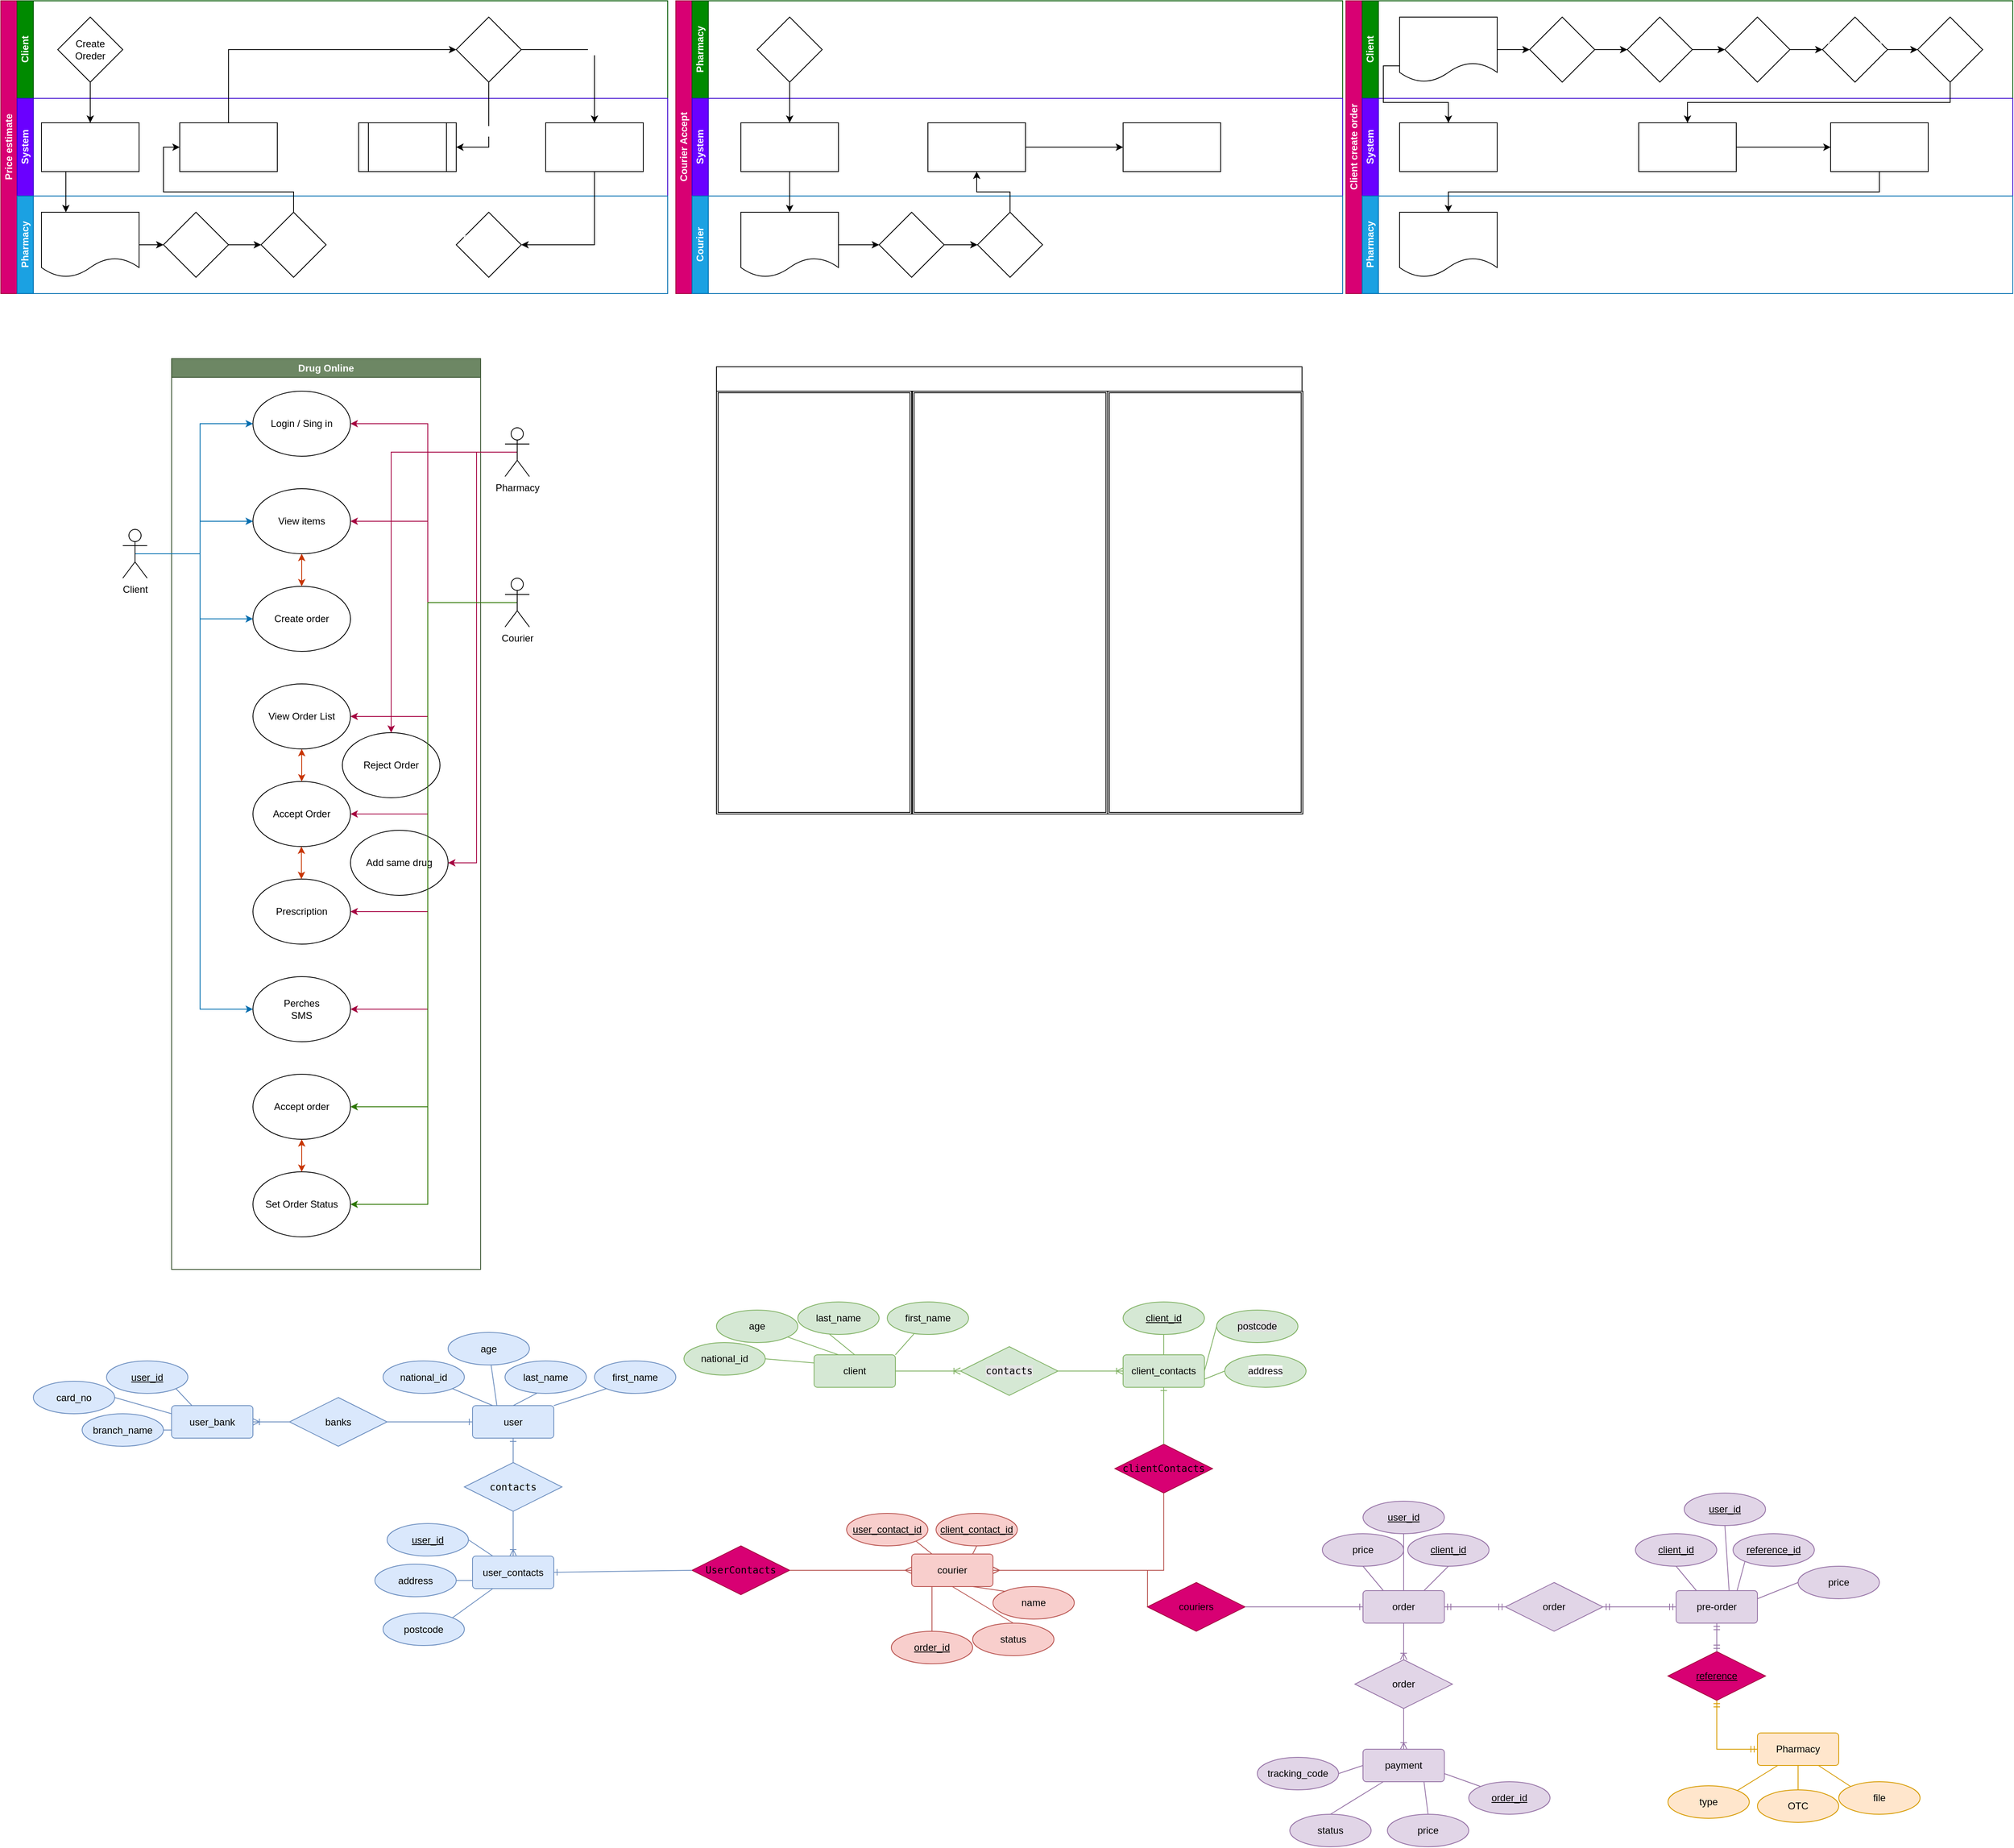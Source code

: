 <mxfile version="20.7.4" type="github" pages="2">
  <diagram id="C5RBs43oDa-KdzZeNtuy" name="Page-1">
    <mxGraphModel dx="1590" dy="960" grid="1" gridSize="10" guides="1" tooltips="1" connect="1" arrows="1" fold="1" page="1" pageScale="1" pageWidth="827" pageHeight="1169" math="0" shadow="0">
      <root>
        <mxCell id="WIyWlLk6GJQsqaUBKTNV-0" />
        <mxCell id="WIyWlLk6GJQsqaUBKTNV-1" parent="WIyWlLk6GJQsqaUBKTNV-0" />
        <mxCell id="GuQL8tU4yzaaKCOji9VL-54" value="Price estimate" style="swimlane;html=1;childLayout=stackLayout;resizeParent=1;resizeParentMax=0;horizontal=0;startSize=20;horizontalStack=0;fillColor=#d80073;fontColor=#ffffff;strokeColor=#A50040;" parent="WIyWlLk6GJQsqaUBKTNV-1" vertex="1">
          <mxGeometry width="820" height="360" as="geometry" />
        </mxCell>
        <mxCell id="GuQL8tU4yzaaKCOji9VL-55" value="Client" style="swimlane;html=1;startSize=20;horizontal=0;fillColor=#008a00;fontColor=#ffffff;strokeColor=#005700;" parent="GuQL8tU4yzaaKCOji9VL-54" vertex="1">
          <mxGeometry x="20" width="800" height="120" as="geometry" />
        </mxCell>
        <mxCell id="GuQL8tU4yzaaKCOji9VL-56" value="Create&lt;br&gt;Oreder" style="rhombus;whiteSpace=wrap;html=1;" parent="GuQL8tU4yzaaKCOji9VL-55" vertex="1">
          <mxGeometry x="50" y="20" width="80" height="80" as="geometry" />
        </mxCell>
        <mxCell id="lYJ1XYQ2Ts7eLsLT0Uyb-35" value="pay" style="rhombus;whiteSpace=wrap;html=1;fontColor=#FFFFFF;" vertex="1" parent="GuQL8tU4yzaaKCOji9VL-55">
          <mxGeometry x="540" y="20" width="80" height="80" as="geometry" />
        </mxCell>
        <mxCell id="GuQL8tU4yzaaKCOji9VL-60" value="System" style="swimlane;html=1;startSize=20;horizontal=0;fillColor=#6a00ff;fontColor=#ffffff;strokeColor=#3700CC;" parent="GuQL8tU4yzaaKCOji9VL-54" vertex="1">
          <mxGeometry x="20" y="120" width="800" height="120" as="geometry" />
        </mxCell>
        <mxCell id="lYJ1XYQ2Ts7eLsLT0Uyb-26" value="&lt;font color=&quot;#ffffff&quot;&gt;Sending order to&lt;br&gt;Pharmacy&lt;br&gt;&lt;/font&gt;" style="rounded=0;whiteSpace=wrap;html=1;fontColor=#000000;" vertex="1" parent="GuQL8tU4yzaaKCOji9VL-60">
          <mxGeometry x="30" y="30" width="120" height="60" as="geometry" />
        </mxCell>
        <mxCell id="lYJ1XYQ2Ts7eLsLT0Uyb-34" value="SMS Protocol" style="rounded=0;whiteSpace=wrap;html=1;fontColor=#FFFFFF;" vertex="1" parent="GuQL8tU4yzaaKCOji9VL-60">
          <mxGeometry x="200" y="30" width="120" height="60" as="geometry" />
        </mxCell>
        <mxCell id="lYJ1XYQ2Ts7eLsLT0Uyb-45" value="order status&lt;br&gt;update" style="rounded=0;whiteSpace=wrap;html=1;fontColor=#FFFFFF;" vertex="1" parent="GuQL8tU4yzaaKCOji9VL-60">
          <mxGeometry x="650" y="30" width="120" height="60" as="geometry" />
        </mxCell>
        <mxCell id="lYJ1XYQ2Ts7eLsLT0Uyb-52" value="Delete Order" style="shape=process;whiteSpace=wrap;html=1;backgroundOutline=1;fontColor=#FFFFFF;" vertex="1" parent="GuQL8tU4yzaaKCOji9VL-60">
          <mxGeometry x="420" y="30" width="120" height="60" as="geometry" />
        </mxCell>
        <mxCell id="GuQL8tU4yzaaKCOji9VL-69" value="Pharmacy" style="swimlane;html=1;startSize=20;horizontal=0;fillColor=#1ba1e2;fontColor=#ffffff;strokeColor=#006EAF;" parent="GuQL8tU4yzaaKCOji9VL-54" vertex="1">
          <mxGeometry x="20" y="240" width="800" height="120" as="geometry" />
        </mxCell>
        <mxCell id="lYJ1XYQ2Ts7eLsLT0Uyb-38" style="edgeStyle=orthogonalEdgeStyle;rounded=0;orthogonalLoop=1;jettySize=auto;html=1;exitX=1;exitY=0.5;exitDx=0;exitDy=0;entryX=0;entryY=0.5;entryDx=0;entryDy=0;fontColor=#FFFFFF;" edge="1" parent="GuQL8tU4yzaaKCOji9VL-69" source="lYJ1XYQ2Ts7eLsLT0Uyb-27" target="lYJ1XYQ2Ts7eLsLT0Uyb-28">
          <mxGeometry relative="1" as="geometry" />
        </mxCell>
        <mxCell id="lYJ1XYQ2Ts7eLsLT0Uyb-27" value="view orders" style="shape=document;whiteSpace=wrap;html=1;boundedLbl=1;fontColor=#FFFFFF;" vertex="1" parent="GuQL8tU4yzaaKCOji9VL-69">
          <mxGeometry x="30" y="20" width="120" height="80" as="geometry" />
        </mxCell>
        <mxCell id="lYJ1XYQ2Ts7eLsLT0Uyb-39" style="edgeStyle=orthogonalEdgeStyle;rounded=0;orthogonalLoop=1;jettySize=auto;html=1;exitX=1;exitY=0.5;exitDx=0;exitDy=0;entryX=0;entryY=0.5;entryDx=0;entryDy=0;fontColor=#FFFFFF;" edge="1" parent="GuQL8tU4yzaaKCOji9VL-69" source="lYJ1XYQ2Ts7eLsLT0Uyb-28" target="lYJ1XYQ2Ts7eLsLT0Uyb-29">
          <mxGeometry relative="1" as="geometry" />
        </mxCell>
        <mxCell id="lYJ1XYQ2Ts7eLsLT0Uyb-28" value="accept&lt;br&gt;order" style="rhombus;whiteSpace=wrap;html=1;fontColor=#FFFFFF;" vertex="1" parent="GuQL8tU4yzaaKCOji9VL-69">
          <mxGeometry x="180" y="20" width="80" height="80" as="geometry" />
        </mxCell>
        <mxCell id="lYJ1XYQ2Ts7eLsLT0Uyb-29" value="&lt;span style=&quot;&quot;&gt;Price&lt;br&gt;estimate&lt;br&gt;&lt;/span&gt;" style="rhombus;whiteSpace=wrap;html=1;fontColor=#FFFFFF;" vertex="1" parent="GuQL8tU4yzaaKCOji9VL-69">
          <mxGeometry x="300" y="20" width="80" height="80" as="geometry" />
        </mxCell>
        <mxCell id="lYJ1XYQ2Ts7eLsLT0Uyb-32" value="Prescription&lt;br&gt;send" style="rhombus;whiteSpace=wrap;html=1;fontColor=#FFFFFF;" vertex="1" parent="GuQL8tU4yzaaKCOji9VL-69">
          <mxGeometry x="540" y="20" width="80" height="80" as="geometry" />
        </mxCell>
        <mxCell id="lYJ1XYQ2Ts7eLsLT0Uyb-36" style="edgeStyle=orthogonalEdgeStyle;rounded=0;orthogonalLoop=1;jettySize=auto;html=1;exitX=0.5;exitY=1;exitDx=0;exitDy=0;entryX=0.5;entryY=0;entryDx=0;entryDy=0;fontColor=#FFFFFF;" edge="1" parent="GuQL8tU4yzaaKCOji9VL-54" source="GuQL8tU4yzaaKCOji9VL-56" target="lYJ1XYQ2Ts7eLsLT0Uyb-26">
          <mxGeometry relative="1" as="geometry" />
        </mxCell>
        <mxCell id="lYJ1XYQ2Ts7eLsLT0Uyb-37" style="edgeStyle=orthogonalEdgeStyle;rounded=0;orthogonalLoop=1;jettySize=auto;html=1;exitX=0.25;exitY=1;exitDx=0;exitDy=0;entryX=0.25;entryY=0;entryDx=0;entryDy=0;fontColor=#FFFFFF;" edge="1" parent="GuQL8tU4yzaaKCOji9VL-54" source="lYJ1XYQ2Ts7eLsLT0Uyb-26" target="lYJ1XYQ2Ts7eLsLT0Uyb-27">
          <mxGeometry relative="1" as="geometry" />
        </mxCell>
        <mxCell id="lYJ1XYQ2Ts7eLsLT0Uyb-42" style="edgeStyle=orthogonalEdgeStyle;rounded=0;orthogonalLoop=1;jettySize=auto;html=1;exitX=0.5;exitY=0;exitDx=0;exitDy=0;entryX=0;entryY=0.5;entryDx=0;entryDy=0;fontColor=#FFFFFF;" edge="1" parent="GuQL8tU4yzaaKCOji9VL-54" source="lYJ1XYQ2Ts7eLsLT0Uyb-34" target="lYJ1XYQ2Ts7eLsLT0Uyb-35">
          <mxGeometry relative="1" as="geometry" />
        </mxCell>
        <mxCell id="lYJ1XYQ2Ts7eLsLT0Uyb-49" style="edgeStyle=orthogonalEdgeStyle;rounded=0;orthogonalLoop=1;jettySize=auto;html=1;exitX=0.5;exitY=0;exitDx=0;exitDy=0;entryX=0;entryY=0.5;entryDx=0;entryDy=0;fontColor=#FFFFFF;" edge="1" parent="GuQL8tU4yzaaKCOji9VL-54" source="lYJ1XYQ2Ts7eLsLT0Uyb-29" target="lYJ1XYQ2Ts7eLsLT0Uyb-34">
          <mxGeometry relative="1" as="geometry" />
        </mxCell>
        <mxCell id="lYJ1XYQ2Ts7eLsLT0Uyb-50" style="edgeStyle=orthogonalEdgeStyle;rounded=0;orthogonalLoop=1;jettySize=auto;html=1;exitX=0.5;exitY=1;exitDx=0;exitDy=0;entryX=1;entryY=0.5;entryDx=0;entryDy=0;fontColor=#FFFFFF;" edge="1" parent="GuQL8tU4yzaaKCOji9VL-54" source="lYJ1XYQ2Ts7eLsLT0Uyb-45" target="lYJ1XYQ2Ts7eLsLT0Uyb-32">
          <mxGeometry relative="1" as="geometry" />
        </mxCell>
        <mxCell id="lYJ1XYQ2Ts7eLsLT0Uyb-53" value="No" style="edgeStyle=orthogonalEdgeStyle;rounded=0;orthogonalLoop=1;jettySize=auto;html=1;exitX=0.5;exitY=1;exitDx=0;exitDy=0;entryX=1;entryY=0.5;entryDx=0;entryDy=0;fontColor=#FFFFFF;" edge="1" parent="GuQL8tU4yzaaKCOji9VL-54" source="lYJ1XYQ2Ts7eLsLT0Uyb-35" target="lYJ1XYQ2Ts7eLsLT0Uyb-52">
          <mxGeometry relative="1" as="geometry" />
        </mxCell>
        <mxCell id="lYJ1XYQ2Ts7eLsLT0Uyb-54" value="Yes" style="edgeStyle=orthogonalEdgeStyle;rounded=0;orthogonalLoop=1;jettySize=auto;html=1;exitX=1;exitY=0.5;exitDx=0;exitDy=0;entryX=0.5;entryY=0;entryDx=0;entryDy=0;fontColor=#FFFFFF;" edge="1" parent="GuQL8tU4yzaaKCOji9VL-54" source="lYJ1XYQ2Ts7eLsLT0Uyb-35" target="lYJ1XYQ2Ts7eLsLT0Uyb-45">
          <mxGeometry relative="1" as="geometry" />
        </mxCell>
        <mxCell id="GuQL8tU4yzaaKCOji9VL-79" value="Drug Online" style="swimlane;whiteSpace=wrap;html=1;fillColor=#6d8764;strokeColor=#3A5431;fontColor=#ffffff;" parent="WIyWlLk6GJQsqaUBKTNV-1" vertex="1">
          <mxGeometry x="210" y="440" width="380" height="1120" as="geometry" />
        </mxCell>
        <mxCell id="GuQL8tU4yzaaKCOji9VL-80" value="Login / Sing in" style="ellipse;whiteSpace=wrap;html=1;" parent="GuQL8tU4yzaaKCOji9VL-79" vertex="1">
          <mxGeometry x="100" y="40" width="120" height="80" as="geometry" />
        </mxCell>
        <mxCell id="GuQL8tU4yzaaKCOji9VL-81" value="View items" style="ellipse;whiteSpace=wrap;html=1;" parent="GuQL8tU4yzaaKCOji9VL-79" vertex="1">
          <mxGeometry x="100" y="160" width="120" height="80" as="geometry" />
        </mxCell>
        <mxCell id="GuQL8tU4yzaaKCOji9VL-82" value="Create order" style="ellipse;whiteSpace=wrap;html=1;" parent="GuQL8tU4yzaaKCOji9VL-79" vertex="1">
          <mxGeometry x="100" y="280" width="120" height="80" as="geometry" />
        </mxCell>
        <mxCell id="GuQL8tU4yzaaKCOji9VL-83" value="View Order List" style="ellipse;whiteSpace=wrap;html=1;" parent="GuQL8tU4yzaaKCOji9VL-79" vertex="1">
          <mxGeometry x="100" y="400" width="120" height="80" as="geometry" />
        </mxCell>
        <mxCell id="GuQL8tU4yzaaKCOji9VL-84" value="Accept Order" style="ellipse;whiteSpace=wrap;html=1;" parent="GuQL8tU4yzaaKCOji9VL-79" vertex="1">
          <mxGeometry x="100" y="520" width="120" height="80" as="geometry" />
        </mxCell>
        <mxCell id="GuQL8tU4yzaaKCOji9VL-85" value="Prescription" style="ellipse;whiteSpace=wrap;html=1;" parent="GuQL8tU4yzaaKCOji9VL-79" vertex="1">
          <mxGeometry x="100" y="640" width="120" height="80" as="geometry" />
        </mxCell>
        <mxCell id="GuQL8tU4yzaaKCOji9VL-86" value="Perches&lt;br&gt;SMS" style="ellipse;whiteSpace=wrap;html=1;" parent="GuQL8tU4yzaaKCOji9VL-79" vertex="1">
          <mxGeometry x="100" y="760" width="120" height="80" as="geometry" />
        </mxCell>
        <mxCell id="GuQL8tU4yzaaKCOji9VL-87" value="Accept order" style="ellipse;whiteSpace=wrap;html=1;" parent="GuQL8tU4yzaaKCOji9VL-79" vertex="1">
          <mxGeometry x="100" y="880" width="120" height="80" as="geometry" />
        </mxCell>
        <mxCell id="GuQL8tU4yzaaKCOji9VL-88" value="Set Order Status" style="ellipse;whiteSpace=wrap;html=1;" parent="GuQL8tU4yzaaKCOji9VL-79" vertex="1">
          <mxGeometry x="100" y="1000" width="120" height="80" as="geometry" />
        </mxCell>
        <mxCell id="GuQL8tU4yzaaKCOji9VL-89" value="" style="endArrow=classic;startArrow=classic;html=1;rounded=0;strokeWidth=1;entryX=0.5;entryY=1;entryDx=0;entryDy=0;exitX=0.5;exitY=0;exitDx=0;exitDy=0;fillColor=#fa6800;strokeColor=#C73500;" parent="GuQL8tU4yzaaKCOji9VL-79" source="GuQL8tU4yzaaKCOji9VL-82" target="GuQL8tU4yzaaKCOji9VL-81" edge="1">
          <mxGeometry width="50" height="50" relative="1" as="geometry">
            <mxPoint x="180" y="380" as="sourcePoint" />
            <mxPoint x="230" y="330" as="targetPoint" />
          </mxGeometry>
        </mxCell>
        <mxCell id="GuQL8tU4yzaaKCOji9VL-90" value="" style="endArrow=classic;startArrow=classic;html=1;rounded=0;strokeWidth=1;entryX=0.5;entryY=1;entryDx=0;entryDy=0;fillColor=#fa6800;strokeColor=#C73500;" parent="GuQL8tU4yzaaKCOji9VL-79" target="GuQL8tU4yzaaKCOji9VL-83" edge="1">
          <mxGeometry width="50" height="50" relative="1" as="geometry">
            <mxPoint x="160" y="520" as="sourcePoint" />
            <mxPoint x="210" y="470" as="targetPoint" />
          </mxGeometry>
        </mxCell>
        <mxCell id="GuQL8tU4yzaaKCOji9VL-91" value="" style="endArrow=classic;startArrow=classic;html=1;rounded=0;strokeWidth=1;entryX=0.5;entryY=1;entryDx=0;entryDy=0;fillColor=#fa6800;strokeColor=#C73500;" parent="GuQL8tU4yzaaKCOji9VL-79" edge="1">
          <mxGeometry x="-1" y="-61" width="50" height="50" relative="1" as="geometry">
            <mxPoint x="159.66" y="640" as="sourcePoint" />
            <mxPoint x="159.66" y="600" as="targetPoint" />
            <mxPoint x="-51" y="60" as="offset" />
          </mxGeometry>
        </mxCell>
        <mxCell id="GuQL8tU4yzaaKCOji9VL-92" value="" style="endArrow=classic;startArrow=classic;html=1;rounded=0;strokeWidth=1;entryX=0.5;entryY=1;entryDx=0;entryDy=0;fillColor=#fa6800;strokeColor=#C73500;" parent="GuQL8tU4yzaaKCOji9VL-79" target="GuQL8tU4yzaaKCOji9VL-87" edge="1">
          <mxGeometry width="50" height="50" relative="1" as="geometry">
            <mxPoint x="160" y="1000" as="sourcePoint" />
            <mxPoint x="210" y="950" as="targetPoint" />
          </mxGeometry>
        </mxCell>
        <mxCell id="lYJ1XYQ2Ts7eLsLT0Uyb-121" value="Reject Order" style="ellipse;whiteSpace=wrap;html=1;" vertex="1" parent="GuQL8tU4yzaaKCOji9VL-79">
          <mxGeometry x="210" y="460" width="120" height="80" as="geometry" />
        </mxCell>
        <mxCell id="lYJ1XYQ2Ts7eLsLT0Uyb-123" value="Add same drug" style="ellipse;whiteSpace=wrap;html=1;" vertex="1" parent="GuQL8tU4yzaaKCOji9VL-79">
          <mxGeometry x="220" y="580" width="120" height="80" as="geometry" />
        </mxCell>
        <mxCell id="GuQL8tU4yzaaKCOji9VL-93" style="edgeStyle=orthogonalEdgeStyle;rounded=0;orthogonalLoop=1;jettySize=auto;html=1;exitX=0.5;exitY=0.5;exitDx=0;exitDy=0;exitPerimeter=0;entryX=0;entryY=0.5;entryDx=0;entryDy=0;fillColor=#1ba1e2;strokeColor=#006EAF;" parent="WIyWlLk6GJQsqaUBKTNV-1" source="GuQL8tU4yzaaKCOji9VL-97" target="GuQL8tU4yzaaKCOji9VL-80" edge="1">
          <mxGeometry relative="1" as="geometry" />
        </mxCell>
        <mxCell id="GuQL8tU4yzaaKCOji9VL-94" style="edgeStyle=orthogonalEdgeStyle;rounded=0;orthogonalLoop=1;jettySize=auto;html=1;exitX=0.5;exitY=0.5;exitDx=0;exitDy=0;exitPerimeter=0;entryX=0;entryY=0.5;entryDx=0;entryDy=0;fillColor=#1ba1e2;strokeColor=#006EAF;" parent="WIyWlLk6GJQsqaUBKTNV-1" source="GuQL8tU4yzaaKCOji9VL-97" target="GuQL8tU4yzaaKCOji9VL-81" edge="1">
          <mxGeometry relative="1" as="geometry" />
        </mxCell>
        <mxCell id="GuQL8tU4yzaaKCOji9VL-95" style="edgeStyle=orthogonalEdgeStyle;rounded=0;orthogonalLoop=1;jettySize=auto;html=1;exitX=0.5;exitY=0.5;exitDx=0;exitDy=0;exitPerimeter=0;entryX=0;entryY=0.5;entryDx=0;entryDy=0;fillColor=#1ba1e2;strokeColor=#006EAF;" parent="WIyWlLk6GJQsqaUBKTNV-1" source="GuQL8tU4yzaaKCOji9VL-97" target="GuQL8tU4yzaaKCOji9VL-82" edge="1">
          <mxGeometry relative="1" as="geometry" />
        </mxCell>
        <mxCell id="GuQL8tU4yzaaKCOji9VL-96" style="edgeStyle=orthogonalEdgeStyle;rounded=0;orthogonalLoop=1;jettySize=auto;html=1;exitX=0.5;exitY=0.5;exitDx=0;exitDy=0;exitPerimeter=0;entryX=0;entryY=0.5;entryDx=0;entryDy=0;fillColor=#1ba1e2;strokeColor=#006EAF;" parent="WIyWlLk6GJQsqaUBKTNV-1" source="GuQL8tU4yzaaKCOji9VL-97" target="GuQL8tU4yzaaKCOji9VL-86" edge="1">
          <mxGeometry relative="1" as="geometry" />
        </mxCell>
        <mxCell id="GuQL8tU4yzaaKCOji9VL-97" value="Client" style="shape=umlActor;verticalLabelPosition=bottom;verticalAlign=top;html=1;outlineConnect=0;" parent="WIyWlLk6GJQsqaUBKTNV-1" vertex="1">
          <mxGeometry x="150" y="650" width="30" height="60" as="geometry" />
        </mxCell>
        <mxCell id="GuQL8tU4yzaaKCOji9VL-98" style="edgeStyle=orthogonalEdgeStyle;rounded=0;orthogonalLoop=1;jettySize=auto;html=1;exitX=0.5;exitY=0.5;exitDx=0;exitDy=0;exitPerimeter=0;entryX=1;entryY=0.5;entryDx=0;entryDy=0;fillColor=#d80073;strokeColor=#A50040;" parent="WIyWlLk6GJQsqaUBKTNV-1" source="GuQL8tU4yzaaKCOji9VL-104" target="GuQL8tU4yzaaKCOji9VL-80" edge="1">
          <mxGeometry relative="1" as="geometry" />
        </mxCell>
        <mxCell id="GuQL8tU4yzaaKCOji9VL-99" style="edgeStyle=orthogonalEdgeStyle;rounded=0;orthogonalLoop=1;jettySize=auto;html=1;exitX=0.5;exitY=0.5;exitDx=0;exitDy=0;exitPerimeter=0;entryX=1;entryY=0.5;entryDx=0;entryDy=0;fillColor=#d80073;strokeColor=#A50040;" parent="WIyWlLk6GJQsqaUBKTNV-1" source="GuQL8tU4yzaaKCOji9VL-104" target="GuQL8tU4yzaaKCOji9VL-81" edge="1">
          <mxGeometry relative="1" as="geometry" />
        </mxCell>
        <mxCell id="GuQL8tU4yzaaKCOji9VL-100" style="edgeStyle=orthogonalEdgeStyle;rounded=0;orthogonalLoop=1;jettySize=auto;html=1;exitX=0.5;exitY=0.5;exitDx=0;exitDy=0;exitPerimeter=0;fillColor=#d80073;strokeColor=#A50040;entryX=1;entryY=0.5;entryDx=0;entryDy=0;" parent="WIyWlLk6GJQsqaUBKTNV-1" source="GuQL8tU4yzaaKCOji9VL-104" target="GuQL8tU4yzaaKCOji9VL-83" edge="1">
          <mxGeometry relative="1" as="geometry">
            <mxPoint x="470" y="920" as="targetPoint" />
          </mxGeometry>
        </mxCell>
        <mxCell id="GuQL8tU4yzaaKCOji9VL-101" style="edgeStyle=orthogonalEdgeStyle;rounded=0;orthogonalLoop=1;jettySize=auto;html=1;exitX=0.5;exitY=0.5;exitDx=0;exitDy=0;exitPerimeter=0;entryX=1;entryY=0.5;entryDx=0;entryDy=0;fillColor=#d80073;strokeColor=#A50040;" parent="WIyWlLk6GJQsqaUBKTNV-1" source="GuQL8tU4yzaaKCOji9VL-104" target="GuQL8tU4yzaaKCOji9VL-84" edge="1">
          <mxGeometry relative="1" as="geometry" />
        </mxCell>
        <mxCell id="GuQL8tU4yzaaKCOji9VL-102" style="edgeStyle=orthogonalEdgeStyle;rounded=0;orthogonalLoop=1;jettySize=auto;html=1;exitX=0.5;exitY=0.5;exitDx=0;exitDy=0;exitPerimeter=0;entryX=1;entryY=0.5;entryDx=0;entryDy=0;fillColor=#d80073;strokeColor=#A50040;" parent="WIyWlLk6GJQsqaUBKTNV-1" source="GuQL8tU4yzaaKCOji9VL-104" target="GuQL8tU4yzaaKCOji9VL-85" edge="1">
          <mxGeometry relative="1" as="geometry">
            <mxPoint x="470" y="1020" as="targetPoint" />
          </mxGeometry>
        </mxCell>
        <mxCell id="GuQL8tU4yzaaKCOji9VL-103" style="edgeStyle=orthogonalEdgeStyle;rounded=0;orthogonalLoop=1;jettySize=auto;html=1;exitX=0.5;exitY=0.5;exitDx=0;exitDy=0;exitPerimeter=0;entryX=1;entryY=0.5;entryDx=0;entryDy=0;fillColor=#d80073;strokeColor=#A50040;" parent="WIyWlLk6GJQsqaUBKTNV-1" source="GuQL8tU4yzaaKCOji9VL-104" target="GuQL8tU4yzaaKCOji9VL-86" edge="1">
          <mxGeometry relative="1" as="geometry" />
        </mxCell>
        <mxCell id="lYJ1XYQ2Ts7eLsLT0Uyb-122" style="edgeStyle=orthogonalEdgeStyle;rounded=0;orthogonalLoop=1;jettySize=auto;html=1;exitX=0.5;exitY=0.5;exitDx=0;exitDy=0;exitPerimeter=0;entryX=0.5;entryY=0;entryDx=0;entryDy=0;fontSize=16;fontColor=#FFFFFF;fillColor=#d80073;strokeColor=#A50040;" edge="1" parent="WIyWlLk6GJQsqaUBKTNV-1" source="GuQL8tU4yzaaKCOji9VL-104" target="lYJ1XYQ2Ts7eLsLT0Uyb-121">
          <mxGeometry relative="1" as="geometry" />
        </mxCell>
        <mxCell id="lYJ1XYQ2Ts7eLsLT0Uyb-124" style="edgeStyle=orthogonalEdgeStyle;rounded=0;orthogonalLoop=1;jettySize=auto;html=1;exitX=0.5;exitY=0.5;exitDx=0;exitDy=0;exitPerimeter=0;entryX=1;entryY=0.5;entryDx=0;entryDy=0;fontSize=16;fontColor=#FFFFFF;fillColor=#d80073;strokeColor=#A50040;" edge="1" parent="WIyWlLk6GJQsqaUBKTNV-1" source="GuQL8tU4yzaaKCOji9VL-104" target="lYJ1XYQ2Ts7eLsLT0Uyb-123">
          <mxGeometry relative="1" as="geometry" />
        </mxCell>
        <mxCell id="GuQL8tU4yzaaKCOji9VL-104" value="Pharmacy" style="shape=umlActor;verticalLabelPosition=bottom;verticalAlign=top;html=1;outlineConnect=0;" parent="WIyWlLk6GJQsqaUBKTNV-1" vertex="1">
          <mxGeometry x="620" y="525" width="30" height="60" as="geometry" />
        </mxCell>
        <mxCell id="GuQL8tU4yzaaKCOji9VL-105" style="edgeStyle=orthogonalEdgeStyle;rounded=0;orthogonalLoop=1;jettySize=auto;html=1;exitX=0.5;exitY=0.5;exitDx=0;exitDy=0;exitPerimeter=0;entryX=1;entryY=0.5;entryDx=0;entryDy=0;fillColor=#60a917;strokeColor=#2D7600;" parent="WIyWlLk6GJQsqaUBKTNV-1" source="GuQL8tU4yzaaKCOji9VL-107" target="GuQL8tU4yzaaKCOji9VL-87" edge="1">
          <mxGeometry relative="1" as="geometry" />
        </mxCell>
        <mxCell id="GuQL8tU4yzaaKCOji9VL-106" style="edgeStyle=orthogonalEdgeStyle;rounded=0;orthogonalLoop=1;jettySize=auto;html=1;exitX=0.5;exitY=0.5;exitDx=0;exitDy=0;exitPerimeter=0;entryX=1;entryY=0.5;entryDx=0;entryDy=0;fillColor=#60a917;strokeColor=#2D7600;" parent="WIyWlLk6GJQsqaUBKTNV-1" source="GuQL8tU4yzaaKCOji9VL-107" target="GuQL8tU4yzaaKCOji9VL-88" edge="1">
          <mxGeometry relative="1" as="geometry" />
        </mxCell>
        <mxCell id="GuQL8tU4yzaaKCOji9VL-107" value="Courier" style="shape=umlActor;verticalLabelPosition=bottom;verticalAlign=top;html=1;outlineConnect=0;" parent="WIyWlLk6GJQsqaUBKTNV-1" vertex="1">
          <mxGeometry x="620" y="710" width="30" height="60" as="geometry" />
        </mxCell>
        <mxCell id="v9CypavWSlrbuZNQiOcH-0" value="&lt;span style=&quot;text-decoration-line: underline;&quot;&gt;reference&lt;/span&gt;" style="shape=rhombus;perimeter=rhombusPerimeter;whiteSpace=wrap;html=1;align=center;fontSize=12;fillColor=#d80073;strokeColor=#A50040;fontColor=#000000;" parent="WIyWlLk6GJQsqaUBKTNV-1" vertex="1">
          <mxGeometry x="2050" y="2030" width="120" height="60" as="geometry" />
        </mxCell>
        <mxCell id="v9CypavWSlrbuZNQiOcH-1" value="" style="fontSize=12;html=1;endArrow=ERmandOne;startArrow=ERmandOne;rounded=0;fontColor=#000000;exitX=0.5;exitY=1;exitDx=0;exitDy=0;fillColor=#e1d5e7;strokeColor=#9673a6;entryX=0.5;entryY=0;entryDx=0;entryDy=0;" parent="WIyWlLk6GJQsqaUBKTNV-1" source="v9CypavWSlrbuZNQiOcH-33" target="v9CypavWSlrbuZNQiOcH-0" edge="1">
          <mxGeometry width="100" height="100" relative="1" as="geometry">
            <mxPoint x="2010" y="1985" as="sourcePoint" />
            <mxPoint x="2157.727" y="2073.636" as="targetPoint" />
          </mxGeometry>
        </mxCell>
        <mxCell id="v9CypavWSlrbuZNQiOcH-2" value="" style="fontSize=12;html=1;endArrow=ERmandOne;startArrow=ERmandOne;rounded=0;fontColor=#000000;exitX=0.5;exitY=1;exitDx=0;exitDy=0;fillColor=#ffe6cc;strokeColor=#d79b00;entryX=0;entryY=0.5;entryDx=0;entryDy=0;" parent="WIyWlLk6GJQsqaUBKTNV-1" target="v9CypavWSlrbuZNQiOcH-13" edge="1">
          <mxGeometry width="100" height="100" relative="1" as="geometry">
            <mxPoint x="2110" y="2090" as="sourcePoint" />
            <mxPoint x="2110" y="2125" as="targetPoint" />
            <Array as="points">
              <mxPoint x="2110" y="2150" />
            </Array>
          </mxGeometry>
        </mxCell>
        <mxCell id="v9CypavWSlrbuZNQiOcH-3" value="&lt;span style=&quot;font-family: monospace; text-align: left;&quot;&gt;&lt;font style=&quot;font-size: 12px;&quot;&gt;clientContacts&lt;/font&gt;&lt;/span&gt;" style="shape=rhombus;perimeter=rhombusPerimeter;whiteSpace=wrap;html=1;align=center;fontSize=12;fillColor=#d80073;strokeColor=#A50040;fontColor=#000000;" parent="WIyWlLk6GJQsqaUBKTNV-1" vertex="1">
          <mxGeometry x="1370" y="1775" width="120" height="60" as="geometry" />
        </mxCell>
        <mxCell id="v9CypavWSlrbuZNQiOcH-4" value="" style="fontSize=12;html=1;endArrow=ERone;endFill=1;rounded=0;fontColor=#000000;entryX=0.5;entryY=1;entryDx=0;entryDy=0;exitX=0.5;exitY=0;exitDx=0;exitDy=0;fillColor=#d5e8d4;strokeColor=#82b366;" parent="WIyWlLk6GJQsqaUBKTNV-1" source="v9CypavWSlrbuZNQiOcH-3" target="v9CypavWSlrbuZNQiOcH-53" edge="1">
          <mxGeometry width="100" height="100" relative="1" as="geometry">
            <mxPoint x="1360" y="1830" as="sourcePoint" />
            <mxPoint x="1460" y="1730" as="targetPoint" />
          </mxGeometry>
        </mxCell>
        <mxCell id="v9CypavWSlrbuZNQiOcH-5" value="" style="fontSize=12;html=1;endArrow=ERmany;rounded=0;fontColor=#000000;exitX=0.5;exitY=1;exitDx=0;exitDy=0;entryX=1;entryY=0.5;entryDx=0;entryDy=0;fillColor=#f8cecc;strokeColor=#b85450;" parent="WIyWlLk6GJQsqaUBKTNV-1" source="v9CypavWSlrbuZNQiOcH-3" target="v9CypavWSlrbuZNQiOcH-92" edge="1">
          <mxGeometry width="100" height="100" relative="1" as="geometry">
            <mxPoint x="1300" y="1860" as="sourcePoint" />
            <mxPoint x="1400" y="1760" as="targetPoint" />
            <Array as="points">
              <mxPoint x="1430" y="1930" />
            </Array>
          </mxGeometry>
        </mxCell>
        <mxCell id="v9CypavWSlrbuZNQiOcH-6" value="&lt;span style=&quot;&quot;&gt;couriers&lt;/span&gt;" style="shape=rhombus;perimeter=rhombusPerimeter;whiteSpace=wrap;html=1;align=center;fontSize=12;fillColor=#d80073;strokeColor=#A50040;fontColor=#000000;" parent="WIyWlLk6GJQsqaUBKTNV-1" vertex="1">
          <mxGeometry x="1410" y="1945" width="120" height="60" as="geometry" />
        </mxCell>
        <mxCell id="v9CypavWSlrbuZNQiOcH-7" value="" style="fontSize=12;html=1;endArrow=ERmany;rounded=0;fontColor=#000000;exitX=0;exitY=0.5;exitDx=0;exitDy=0;entryX=1;entryY=0.5;entryDx=0;entryDy=0;fillColor=#f8cecc;strokeColor=#b85450;" parent="WIyWlLk6GJQsqaUBKTNV-1" source="v9CypavWSlrbuZNQiOcH-6" target="v9CypavWSlrbuZNQiOcH-92" edge="1">
          <mxGeometry width="100" height="100" relative="1" as="geometry">
            <mxPoint x="1440" y="1845" as="sourcePoint" />
            <mxPoint x="1231.1" y="1926.76" as="targetPoint" />
            <Array as="points">
              <mxPoint x="1410" y="1930" />
            </Array>
          </mxGeometry>
        </mxCell>
        <mxCell id="v9CypavWSlrbuZNQiOcH-8" value="" style="fontSize=12;html=1;endArrow=ERone;endFill=1;rounded=0;fontColor=#000000;entryX=0;entryY=0.5;entryDx=0;entryDy=0;exitX=1;exitY=0.5;exitDx=0;exitDy=0;fillColor=#e1d5e7;strokeColor=#9673a6;" parent="WIyWlLk6GJQsqaUBKTNV-1" source="v9CypavWSlrbuZNQiOcH-6" target="v9CypavWSlrbuZNQiOcH-21" edge="1">
          <mxGeometry width="100" height="100" relative="1" as="geometry">
            <mxPoint x="1595" y="2040" as="sourcePoint" />
            <mxPoint x="1595" y="1970" as="targetPoint" />
          </mxGeometry>
        </mxCell>
        <mxCell id="v9CypavWSlrbuZNQiOcH-9" value="&lt;span style=&quot;font-family: monospace; text-align: left;&quot;&gt;&lt;font style=&quot;font-size: 12px;&quot;&gt;UserContacts&lt;/font&gt;&lt;/span&gt;" style="shape=rhombus;perimeter=rhombusPerimeter;whiteSpace=wrap;html=1;align=center;fontSize=12;fillColor=#d80073;strokeColor=#A50040;fontColor=#000000;" parent="WIyWlLk6GJQsqaUBKTNV-1" vertex="1">
          <mxGeometry x="850" y="1900" width="120" height="60" as="geometry" />
        </mxCell>
        <mxCell id="v9CypavWSlrbuZNQiOcH-10" value="" style="fontSize=12;html=1;endArrow=ERmany;rounded=0;fontColor=#000000;exitX=1;exitY=0.5;exitDx=0;exitDy=0;entryX=0;entryY=0.5;entryDx=0;entryDy=0;fillColor=#f8cecc;strokeColor=#b85450;" parent="WIyWlLk6GJQsqaUBKTNV-1" source="v9CypavWSlrbuZNQiOcH-9" target="v9CypavWSlrbuZNQiOcH-92" edge="1">
          <mxGeometry width="100" height="100" relative="1" as="geometry">
            <mxPoint x="1420" y="1985" as="sourcePoint" />
            <mxPoint x="1230" y="1940" as="targetPoint" />
          </mxGeometry>
        </mxCell>
        <mxCell id="v9CypavWSlrbuZNQiOcH-11" value="" style="fontSize=12;html=1;endArrow=ERone;endFill=1;rounded=0;fontColor=#000000;entryX=1;entryY=0.5;entryDx=0;entryDy=0;exitX=0;exitY=0.5;exitDx=0;exitDy=0;fillColor=#dae8fc;strokeColor=#6c8ebf;" parent="WIyWlLk6GJQsqaUBKTNV-1" source="v9CypavWSlrbuZNQiOcH-9" target="v9CypavWSlrbuZNQiOcH-81" edge="1">
          <mxGeometry width="100" height="100" relative="1" as="geometry">
            <mxPoint x="770" y="1950" as="sourcePoint" />
            <mxPoint x="770" y="1880" as="targetPoint" />
          </mxGeometry>
        </mxCell>
        <mxCell id="v9CypavWSlrbuZNQiOcH-12" value="" style="group;fontColor=#000000;" parent="WIyWlLk6GJQsqaUBKTNV-1" connectable="0" vertex="1">
          <mxGeometry x="2050" y="2130" width="310" height="110" as="geometry" />
        </mxCell>
        <mxCell id="v9CypavWSlrbuZNQiOcH-13" value="Pharmacy" style="rounded=1;arcSize=10;whiteSpace=wrap;html=1;align=center;fillColor=#ffe6cc;strokeColor=#d79b00;fontColor=#000000;" parent="v9CypavWSlrbuZNQiOcH-12" vertex="1">
          <mxGeometry x="110" width="100" height="40" as="geometry" />
        </mxCell>
        <mxCell id="v9CypavWSlrbuZNQiOcH-14" value="OTC" style="ellipse;whiteSpace=wrap;html=1;align=center;fontSize=12;fillColor=#ffe6cc;strokeColor=#d79b00;fontColor=#000000;" parent="v9CypavWSlrbuZNQiOcH-12" vertex="1">
          <mxGeometry x="110" y="70" width="100" height="40" as="geometry" />
        </mxCell>
        <mxCell id="v9CypavWSlrbuZNQiOcH-15" value="" style="endArrow=none;html=1;rounded=0;exitX=0.5;exitY=0;exitDx=0;exitDy=0;entryX=0.5;entryY=1;entryDx=0;entryDy=0;fillColor=#ffe6cc;strokeColor=#d79b00;fontColor=#000000;" parent="v9CypavWSlrbuZNQiOcH-12" source="v9CypavWSlrbuZNQiOcH-14" target="v9CypavWSlrbuZNQiOcH-13" edge="1">
          <mxGeometry width="50" height="50" relative="1" as="geometry">
            <mxPoint x="240" y="65" as="sourcePoint" />
            <mxPoint x="170" y="45" as="targetPoint" />
          </mxGeometry>
        </mxCell>
        <mxCell id="v9CypavWSlrbuZNQiOcH-16" value="file" style="ellipse;whiteSpace=wrap;html=1;align=center;fontSize=12;fillColor=#ffe6cc;strokeColor=#d79b00;fontColor=#000000;" parent="v9CypavWSlrbuZNQiOcH-12" vertex="1">
          <mxGeometry x="210" y="60" width="100" height="40" as="geometry" />
        </mxCell>
        <mxCell id="v9CypavWSlrbuZNQiOcH-17" value="" style="endArrow=none;html=1;rounded=0;exitX=0;exitY=0;exitDx=0;exitDy=0;entryX=0.75;entryY=1;entryDx=0;entryDy=0;fillColor=#ffe6cc;strokeColor=#d79b00;fontColor=#000000;" parent="v9CypavWSlrbuZNQiOcH-12" source="v9CypavWSlrbuZNQiOcH-16" target="v9CypavWSlrbuZNQiOcH-13" edge="1">
          <mxGeometry width="50" height="50" relative="1" as="geometry">
            <mxPoint x="170" y="80" as="sourcePoint" />
            <mxPoint x="170" y="50" as="targetPoint" />
          </mxGeometry>
        </mxCell>
        <mxCell id="v9CypavWSlrbuZNQiOcH-18" value="type" style="ellipse;whiteSpace=wrap;html=1;align=center;fontSize=12;fillColor=#ffe6cc;strokeColor=#d79b00;fontColor=#000000;" parent="v9CypavWSlrbuZNQiOcH-12" vertex="1">
          <mxGeometry y="65" width="100" height="40" as="geometry" />
        </mxCell>
        <mxCell id="v9CypavWSlrbuZNQiOcH-19" value="" style="endArrow=none;html=1;rounded=0;exitX=1;exitY=0;exitDx=0;exitDy=0;entryX=0.25;entryY=1;entryDx=0;entryDy=0;fillColor=#ffe6cc;strokeColor=#d79b00;fontColor=#000000;" parent="v9CypavWSlrbuZNQiOcH-12" source="v9CypavWSlrbuZNQiOcH-18" target="v9CypavWSlrbuZNQiOcH-13" edge="1">
          <mxGeometry width="50" height="50" relative="1" as="geometry">
            <mxPoint x="170" y="80" as="sourcePoint" />
            <mxPoint x="170" y="50" as="targetPoint" />
          </mxGeometry>
        </mxCell>
        <mxCell id="v9CypavWSlrbuZNQiOcH-20" value="" style="group;fontColor=#000000;" parent="WIyWlLk6GJQsqaUBKTNV-1" connectable="0" vertex="1">
          <mxGeometry x="1625" y="1835" width="685" height="170" as="geometry" />
        </mxCell>
        <mxCell id="v9CypavWSlrbuZNQiOcH-21" value="order" style="rounded=1;arcSize=10;whiteSpace=wrap;html=1;align=center;fillColor=#e1d5e7;strokeColor=#9673a6;fontColor=#000000;" parent="v9CypavWSlrbuZNQiOcH-20" vertex="1">
          <mxGeometry x="50" y="120" width="100" height="40" as="geometry" />
        </mxCell>
        <mxCell id="v9CypavWSlrbuZNQiOcH-22" value="price" style="ellipse;whiteSpace=wrap;html=1;align=center;fontSize=12;fillColor=#e1d5e7;strokeColor=#9673a6;fontColor=#000000;" parent="v9CypavWSlrbuZNQiOcH-20" vertex="1">
          <mxGeometry y="50" width="100" height="40" as="geometry" />
        </mxCell>
        <mxCell id="v9CypavWSlrbuZNQiOcH-23" value="" style="endArrow=none;html=1;rounded=0;exitX=0.5;exitY=1;exitDx=0;exitDy=0;entryX=0.25;entryY=0;entryDx=0;entryDy=0;fillColor=#e1d5e7;strokeColor=#9673a6;fontColor=#000000;" parent="v9CypavWSlrbuZNQiOcH-20" source="v9CypavWSlrbuZNQiOcH-22" target="v9CypavWSlrbuZNQiOcH-21" edge="1">
          <mxGeometry width="50" height="50" relative="1" as="geometry">
            <mxPoint x="-20" y="120" as="sourcePoint" />
            <mxPoint x="30" y="100" as="targetPoint" />
          </mxGeometry>
        </mxCell>
        <mxCell id="v9CypavWSlrbuZNQiOcH-24" value="client_id" style="ellipse;whiteSpace=wrap;html=1;align=center;fontStyle=4;fontSize=12;fillColor=#e1d5e7;strokeColor=#9673a6;fontColor=#000000;" parent="v9CypavWSlrbuZNQiOcH-20" vertex="1">
          <mxGeometry x="385" y="50" width="100" height="40" as="geometry" />
        </mxCell>
        <mxCell id="v9CypavWSlrbuZNQiOcH-25" value="client_id" style="ellipse;whiteSpace=wrap;html=1;align=center;fontStyle=4;fontSize=12;fillColor=#e1d5e7;strokeColor=#9673a6;fontColor=#000000;" parent="v9CypavWSlrbuZNQiOcH-20" vertex="1">
          <mxGeometry x="105" y="50" width="100" height="40" as="geometry" />
        </mxCell>
        <mxCell id="v9CypavWSlrbuZNQiOcH-26" value="" style="endArrow=none;html=1;rounded=0;exitX=0.75;exitY=0;exitDx=0;exitDy=0;entryX=0.5;entryY=1;entryDx=0;entryDy=0;fillColor=#e1d5e7;strokeColor=#9673a6;fontColor=#000000;" parent="v9CypavWSlrbuZNQiOcH-20" source="v9CypavWSlrbuZNQiOcH-21" target="v9CypavWSlrbuZNQiOcH-25" edge="1">
          <mxGeometry width="50" height="50" relative="1" as="geometry">
            <mxPoint x="157.5" y="100" as="sourcePoint" />
            <mxPoint x="142.5" y="70" as="targetPoint" />
          </mxGeometry>
        </mxCell>
        <mxCell id="v9CypavWSlrbuZNQiOcH-27" value="user_id" style="ellipse;whiteSpace=wrap;html=1;align=center;fontStyle=4;fontSize=12;fillColor=#e1d5e7;strokeColor=#9673a6;fontColor=#000000;" parent="v9CypavWSlrbuZNQiOcH-20" vertex="1">
          <mxGeometry x="50" y="10" width="100" height="40" as="geometry" />
        </mxCell>
        <mxCell id="v9CypavWSlrbuZNQiOcH-28" value="" style="endArrow=none;html=1;rounded=0;entryX=0.5;entryY=0;entryDx=0;entryDy=0;fillColor=#e1d5e7;strokeColor=#9673a6;fontColor=#000000;" parent="v9CypavWSlrbuZNQiOcH-20" source="v9CypavWSlrbuZNQiOcH-27" target="v9CypavWSlrbuZNQiOcH-21" edge="1">
          <mxGeometry width="50" height="50" relative="1" as="geometry">
            <mxPoint y="110" as="sourcePoint" />
            <mxPoint x="60" y="140" as="targetPoint" />
          </mxGeometry>
        </mxCell>
        <mxCell id="v9CypavWSlrbuZNQiOcH-29" value="order" style="shape=rhombus;perimeter=rhombusPerimeter;whiteSpace=wrap;html=1;align=center;fontSize=12;fillColor=#e1d5e7;strokeColor=#9673a6;fontColor=#000000;" parent="v9CypavWSlrbuZNQiOcH-20" vertex="1">
          <mxGeometry x="225" y="110" width="120" height="60" as="geometry" />
        </mxCell>
        <mxCell id="v9CypavWSlrbuZNQiOcH-30" value="" style="fontSize=12;html=1;endArrow=ERmandOne;startArrow=ERmandOne;rounded=0;fontColor=#000000;entryX=0;entryY=0.5;entryDx=0;entryDy=0;exitX=1;exitY=0.5;exitDx=0;exitDy=0;fillColor=#e1d5e7;strokeColor=#9673a6;" parent="v9CypavWSlrbuZNQiOcH-20" source="v9CypavWSlrbuZNQiOcH-29" target="v9CypavWSlrbuZNQiOcH-33" edge="1">
          <mxGeometry width="100" height="100" relative="1" as="geometry">
            <mxPoint x="285" y="175" as="sourcePoint" />
            <mxPoint x="385" y="75" as="targetPoint" />
          </mxGeometry>
        </mxCell>
        <mxCell id="v9CypavWSlrbuZNQiOcH-31" value="" style="fontSize=12;html=1;endArrow=ERmandOne;startArrow=ERmandOne;rounded=0;fontColor=#000000;entryX=0;entryY=0.5;entryDx=0;entryDy=0;exitX=1;exitY=0.5;exitDx=0;exitDy=0;fillColor=#e1d5e7;strokeColor=#9673a6;" parent="v9CypavWSlrbuZNQiOcH-20" source="v9CypavWSlrbuZNQiOcH-21" target="v9CypavWSlrbuZNQiOcH-29" edge="1">
          <mxGeometry width="100" height="100" relative="1" as="geometry">
            <mxPoint x="111.1" y="146.92" as="sourcePoint" />
            <mxPoint x="240" y="152.5" as="targetPoint" />
          </mxGeometry>
        </mxCell>
        <mxCell id="v9CypavWSlrbuZNQiOcH-32" value="" style="group;fontColor=#000000;" parent="v9CypavWSlrbuZNQiOcH-20" connectable="0" vertex="1">
          <mxGeometry x="435" width="250" height="160" as="geometry" />
        </mxCell>
        <mxCell id="v9CypavWSlrbuZNQiOcH-33" value="pre-order" style="rounded=1;arcSize=10;whiteSpace=wrap;html=1;align=center;fillColor=#e1d5e7;strokeColor=#9673a6;fontColor=#000000;" parent="v9CypavWSlrbuZNQiOcH-32" vertex="1">
          <mxGeometry y="120" width="100" height="40" as="geometry" />
        </mxCell>
        <mxCell id="v9CypavWSlrbuZNQiOcH-34" value="reference_id" style="ellipse;whiteSpace=wrap;html=1;align=center;fontStyle=4;fontSize=12;fillColor=#e1d5e7;strokeColor=#9673a6;fontColor=#000000;" parent="v9CypavWSlrbuZNQiOcH-32" vertex="1">
          <mxGeometry x="70" y="50" width="100" height="40" as="geometry" />
        </mxCell>
        <mxCell id="v9CypavWSlrbuZNQiOcH-35" value="" style="endArrow=none;html=1;rounded=0;exitX=0.75;exitY=0;exitDx=0;exitDy=0;entryX=0;entryY=1;entryDx=0;entryDy=0;fillColor=#e1d5e7;strokeColor=#9673a6;fontColor=#000000;" parent="v9CypavWSlrbuZNQiOcH-32" source="v9CypavWSlrbuZNQiOcH-33" target="v9CypavWSlrbuZNQiOcH-34" edge="1">
          <mxGeometry width="50" height="50" relative="1" as="geometry">
            <mxPoint x="180" y="110" as="sourcePoint" />
            <mxPoint x="110" y="90" as="targetPoint" />
          </mxGeometry>
        </mxCell>
        <mxCell id="v9CypavWSlrbuZNQiOcH-36" value="price" style="ellipse;whiteSpace=wrap;html=1;align=center;fontSize=12;fillColor=#e1d5e7;strokeColor=#9673a6;fontColor=#000000;" parent="v9CypavWSlrbuZNQiOcH-32" vertex="1">
          <mxGeometry x="150" y="90" width="100" height="40" as="geometry" />
        </mxCell>
        <mxCell id="v9CypavWSlrbuZNQiOcH-37" value="" style="endArrow=none;html=1;rounded=0;exitX=1;exitY=0.25;exitDx=0;exitDy=0;entryX=0;entryY=0.5;entryDx=0;entryDy=0;fillColor=#e1d5e7;strokeColor=#9673a6;fontColor=#000000;" parent="v9CypavWSlrbuZNQiOcH-32" source="v9CypavWSlrbuZNQiOcH-33" target="v9CypavWSlrbuZNQiOcH-36" edge="1">
          <mxGeometry width="50" height="50" relative="1" as="geometry">
            <mxPoint x="85" y="130" as="sourcePoint" />
            <mxPoint x="94.696" y="94.163" as="targetPoint" />
          </mxGeometry>
        </mxCell>
        <mxCell id="v9CypavWSlrbuZNQiOcH-38" value="user_id" style="ellipse;whiteSpace=wrap;html=1;align=center;fontStyle=4;fontSize=12;fillColor=#e1d5e7;strokeColor=#9673a6;fontColor=#000000;" parent="v9CypavWSlrbuZNQiOcH-32" vertex="1">
          <mxGeometry x="10" width="100" height="40" as="geometry" />
        </mxCell>
        <mxCell id="v9CypavWSlrbuZNQiOcH-39" value="" style="endArrow=none;html=1;rounded=0;exitX=0.75;exitY=0;exitDx=0;exitDy=0;entryX=0.5;entryY=1;entryDx=0;entryDy=0;fillColor=#e1d5e7;strokeColor=#9673a6;fontColor=#000000;" parent="v9CypavWSlrbuZNQiOcH-32" target="v9CypavWSlrbuZNQiOcH-38" edge="1">
          <mxGeometry width="50" height="50" relative="1" as="geometry">
            <mxPoint x="65.18" y="120" as="sourcePoint" />
            <mxPoint x="70" y="40" as="targetPoint" />
          </mxGeometry>
        </mxCell>
        <mxCell id="v9CypavWSlrbuZNQiOcH-40" value="" style="endArrow=none;html=1;rounded=0;exitX=0.25;exitY=0;exitDx=0;exitDy=0;entryX=0.5;entryY=1;entryDx=0;entryDy=0;fillColor=#e1d5e7;strokeColor=#9673a6;fontColor=#000000;" parent="v9CypavWSlrbuZNQiOcH-20" source="v9CypavWSlrbuZNQiOcH-33" target="v9CypavWSlrbuZNQiOcH-24" edge="1">
          <mxGeometry width="50" height="50" relative="1" as="geometry">
            <mxPoint x="2115.18" y="695" as="sourcePoint" />
            <mxPoint x="2050" y="655" as="targetPoint" />
          </mxGeometry>
        </mxCell>
        <mxCell id="v9CypavWSlrbuZNQiOcH-41" value="" style="group;fontColor=#000000;" parent="WIyWlLk6GJQsqaUBKTNV-1" connectable="0" vertex="1">
          <mxGeometry x="840" y="1600" width="765" height="115" as="geometry" />
        </mxCell>
        <mxCell id="v9CypavWSlrbuZNQiOcH-42" value="client" style="rounded=1;arcSize=10;whiteSpace=wrap;html=1;align=center;fillColor=#d5e8d4;strokeColor=#82b366;fontColor=#000000;" parent="v9CypavWSlrbuZNQiOcH-41" vertex="1">
          <mxGeometry x="160" y="65" width="100" height="40" as="geometry" />
        </mxCell>
        <mxCell id="v9CypavWSlrbuZNQiOcH-43" value="" style="endArrow=none;html=1;rounded=0;exitX=0.3;exitY=0;exitDx=0;exitDy=0;exitPerimeter=0;fillColor=#d5e8d4;strokeColor=#82b366;fontColor=#000000;" parent="v9CypavWSlrbuZNQiOcH-41" source="v9CypavWSlrbuZNQiOcH-42" target="v9CypavWSlrbuZNQiOcH-48" edge="1">
          <mxGeometry width="50" height="50" relative="1" as="geometry">
            <mxPoint x="300" y="125" as="sourcePoint" />
            <mxPoint x="159.6" y="42.4" as="targetPoint" />
          </mxGeometry>
        </mxCell>
        <mxCell id="v9CypavWSlrbuZNQiOcH-44" value="" style="endArrow=none;html=1;rounded=0;exitX=0.5;exitY=0;exitDx=0;exitDy=0;entryX=0.391;entryY=0.994;entryDx=0;entryDy=0;entryPerimeter=0;fillColor=#d5e8d4;strokeColor=#82b366;fontColor=#000000;" parent="v9CypavWSlrbuZNQiOcH-41" source="v9CypavWSlrbuZNQiOcH-42" target="v9CypavWSlrbuZNQiOcH-49" edge="1">
          <mxGeometry width="50" height="50" relative="1" as="geometry">
            <mxPoint x="350" y="115" as="sourcePoint" />
            <mxPoint x="240" y="45" as="targetPoint" />
          </mxGeometry>
        </mxCell>
        <mxCell id="v9CypavWSlrbuZNQiOcH-45" value="" style="endArrow=none;html=1;rounded=0;exitX=1;exitY=0;exitDx=0;exitDy=0;fillColor=#d5e8d4;strokeColor=#82b366;fontColor=#000000;" parent="v9CypavWSlrbuZNQiOcH-41" source="v9CypavWSlrbuZNQiOcH-42" target="v9CypavWSlrbuZNQiOcH-50" edge="1">
          <mxGeometry width="50" height="50" relative="1" as="geometry">
            <mxPoint x="220" y="75" as="sourcePoint" />
            <mxPoint x="309.2" y="36.8" as="targetPoint" />
          </mxGeometry>
        </mxCell>
        <mxCell id="v9CypavWSlrbuZNQiOcH-46" value="" style="endArrow=none;html=1;rounded=0;exitX=0;exitY=0.25;exitDx=0;exitDy=0;entryX=1;entryY=0.5;entryDx=0;entryDy=0;fillColor=#d5e8d4;strokeColor=#82b366;fontColor=#000000;" parent="v9CypavWSlrbuZNQiOcH-41" source="v9CypavWSlrbuZNQiOcH-42" target="v9CypavWSlrbuZNQiOcH-47" edge="1">
          <mxGeometry width="50" height="50" relative="1" as="geometry">
            <mxPoint x="200" y="75" as="sourcePoint" />
            <mxPoint x="169.6" y="52.4" as="targetPoint" />
          </mxGeometry>
        </mxCell>
        <mxCell id="v9CypavWSlrbuZNQiOcH-47" value="national_id" style="ellipse;whiteSpace=wrap;html=1;align=center;fontSize=12;fillColor=#d5e8d4;strokeColor=#82b366;fontColor=#000000;" parent="v9CypavWSlrbuZNQiOcH-41" vertex="1">
          <mxGeometry y="50" width="100" height="40" as="geometry" />
        </mxCell>
        <mxCell id="v9CypavWSlrbuZNQiOcH-48" value="age" style="ellipse;whiteSpace=wrap;html=1;align=center;fontSize=12;fillColor=#d5e8d4;strokeColor=#82b366;fontColor=#000000;" parent="v9CypavWSlrbuZNQiOcH-41" vertex="1">
          <mxGeometry x="40" y="10" width="100" height="40" as="geometry" />
        </mxCell>
        <mxCell id="v9CypavWSlrbuZNQiOcH-49" value="last_name" style="ellipse;whiteSpace=wrap;html=1;align=center;fontSize=12;fillColor=#d5e8d4;strokeColor=#82b366;fontColor=#000000;" parent="v9CypavWSlrbuZNQiOcH-41" vertex="1">
          <mxGeometry x="140" width="100" height="40" as="geometry" />
        </mxCell>
        <mxCell id="v9CypavWSlrbuZNQiOcH-50" value="first_name" style="ellipse;whiteSpace=wrap;html=1;align=center;fontSize=12;fillColor=#d5e8d4;strokeColor=#82b366;fontColor=#000000;" parent="v9CypavWSlrbuZNQiOcH-41" vertex="1">
          <mxGeometry x="250" width="100" height="40" as="geometry" />
        </mxCell>
        <mxCell id="v9CypavWSlrbuZNQiOcH-51" value="&lt;span style=&quot;font-family: monospace; text-align: left; background-color: rgb(229, 229, 229);&quot;&gt;&lt;font style=&quot;font-size: 12px;&quot;&gt;contacts&lt;/font&gt;&lt;/span&gt;" style="shape=rhombus;perimeter=rhombusPerimeter;whiteSpace=wrap;html=1;align=center;fontSize=12;fillColor=#d5e8d4;strokeColor=#82b366;fontColor=#000000;" parent="v9CypavWSlrbuZNQiOcH-41" vertex="1">
          <mxGeometry x="340" y="55" width="120" height="60" as="geometry" />
        </mxCell>
        <mxCell id="v9CypavWSlrbuZNQiOcH-52" value="" style="fontSize=12;html=1;endArrow=ERoneToMany;rounded=0;fillColor=#d5e8d4;strokeColor=#82b366;fontColor=#000000;" parent="v9CypavWSlrbuZNQiOcH-41" source="v9CypavWSlrbuZNQiOcH-42" target="v9CypavWSlrbuZNQiOcH-51" edge="1">
          <mxGeometry x="0.077" y="-20" width="100" height="100" relative="1" as="geometry">
            <mxPoint x="129.76" y="95" as="sourcePoint" />
            <mxPoint x="129.76" y="135" as="targetPoint" />
            <mxPoint as="offset" />
          </mxGeometry>
        </mxCell>
        <mxCell id="v9CypavWSlrbuZNQiOcH-53" value="client_contacts" style="rounded=1;arcSize=10;whiteSpace=wrap;html=1;align=center;fillColor=#d5e8d4;strokeColor=#82b366;fontColor=#000000;" parent="v9CypavWSlrbuZNQiOcH-41" vertex="1">
          <mxGeometry x="540" y="65" width="100" height="40" as="geometry" />
        </mxCell>
        <mxCell id="v9CypavWSlrbuZNQiOcH-54" value="" style="fontSize=12;html=1;endArrow=ERoneToMany;rounded=0;fillColor=#d5e8d4;strokeColor=#82b366;fontColor=#000000;" parent="v9CypavWSlrbuZNQiOcH-41" source="v9CypavWSlrbuZNQiOcH-51" target="v9CypavWSlrbuZNQiOcH-53" edge="1">
          <mxGeometry width="100" height="100" relative="1" as="geometry">
            <mxPoint y="185" as="sourcePoint" />
            <mxPoint y="225" as="targetPoint" />
          </mxGeometry>
        </mxCell>
        <mxCell id="v9CypavWSlrbuZNQiOcH-55" value="client_id" style="ellipse;whiteSpace=wrap;html=1;align=center;fontStyle=4;fontSize=12;fillColor=#d5e8d4;strokeColor=#82b366;fontColor=#000000;" parent="v9CypavWSlrbuZNQiOcH-41" vertex="1">
          <mxGeometry x="540" width="100" height="40" as="geometry" />
        </mxCell>
        <mxCell id="v9CypavWSlrbuZNQiOcH-56" value="" style="endArrow=none;html=1;rounded=0;fontSize=12;exitX=0.5;exitY=1;exitDx=0;exitDy=0;fillColor=#d5e8d4;strokeColor=#82b366;fontColor=#000000;" parent="v9CypavWSlrbuZNQiOcH-41" source="v9CypavWSlrbuZNQiOcH-55" target="v9CypavWSlrbuZNQiOcH-53" edge="1">
          <mxGeometry width="50" height="50" relative="1" as="geometry">
            <mxPoint x="-160.0" y="195" as="sourcePoint" />
            <mxPoint x="-120" y="195" as="targetPoint" />
          </mxGeometry>
        </mxCell>
        <mxCell id="v9CypavWSlrbuZNQiOcH-57" value="&lt;span style=&quot;font-family: sans-serif; text-align: left; background-color: rgb(253, 253, 254);&quot;&gt;&lt;font style=&quot;font-size: 12px;&quot;&gt;address&lt;/font&gt;&lt;/span&gt;" style="ellipse;whiteSpace=wrap;html=1;align=center;fontSize=12;fillColor=#d5e8d4;strokeColor=#82b366;fontColor=#000000;" parent="v9CypavWSlrbuZNQiOcH-41" vertex="1">
          <mxGeometry x="665" y="65" width="100" height="40" as="geometry" />
        </mxCell>
        <mxCell id="v9CypavWSlrbuZNQiOcH-58" value="" style="endArrow=none;html=1;rounded=0;fontSize=12;entryX=1;entryY=0.75;entryDx=0;entryDy=0;fillColor=#d5e8d4;strokeColor=#82b366;exitX=0;exitY=0.5;exitDx=0;exitDy=0;fontColor=#000000;" parent="v9CypavWSlrbuZNQiOcH-41" source="v9CypavWSlrbuZNQiOcH-57" target="v9CypavWSlrbuZNQiOcH-53" edge="1">
          <mxGeometry width="50" height="50" relative="1" as="geometry">
            <mxPoint x="670" y="80" as="sourcePoint" />
            <mxPoint x="-95" y="215" as="targetPoint" />
          </mxGeometry>
        </mxCell>
        <mxCell id="v9CypavWSlrbuZNQiOcH-59" value="&lt;span style=&quot;font-family: sans-serif; text-align: left; background-color: rgb(223, 223, 223);&quot;&gt;&lt;font style=&quot;font-size: 12px;&quot;&gt;postcode&lt;/font&gt;&lt;/span&gt;" style="ellipse;whiteSpace=wrap;html=1;align=center;fontSize=12;fillColor=#d5e8d4;strokeColor=#82b366;fontColor=#000000;" parent="v9CypavWSlrbuZNQiOcH-41" vertex="1">
          <mxGeometry x="655" y="10" width="100" height="40" as="geometry" />
        </mxCell>
        <mxCell id="v9CypavWSlrbuZNQiOcH-60" value="" style="endArrow=none;html=1;rounded=0;fontSize=12;fontColor=#000000;exitX=0;exitY=0.5;exitDx=0;exitDy=0;entryX=1;entryY=0.5;entryDx=0;entryDy=0;fillColor=#d5e8d4;strokeColor=#82b366;" parent="v9CypavWSlrbuZNQiOcH-41" source="v9CypavWSlrbuZNQiOcH-59" target="v9CypavWSlrbuZNQiOcH-53" edge="1">
          <mxGeometry width="50" height="50" relative="1" as="geometry">
            <mxPoint x="-150" y="295" as="sourcePoint" />
            <mxPoint x="-100" y="245" as="targetPoint" />
          </mxGeometry>
        </mxCell>
        <mxCell id="v9CypavWSlrbuZNQiOcH-61" value="" style="group;fontColor=#000000;" parent="WIyWlLk6GJQsqaUBKTNV-1" connectable="0" vertex="1">
          <mxGeometry x="40" y="1637.5" width="790" height="385" as="geometry" />
        </mxCell>
        <mxCell id="v9CypavWSlrbuZNQiOcH-62" value="user" style="rounded=1;arcSize=10;whiteSpace=wrap;html=1;align=center;fillColor=#dae8fc;strokeColor=#6c8ebf;fontColor=#000000;" parent="v9CypavWSlrbuZNQiOcH-61" vertex="1">
          <mxGeometry x="540" y="90" width="100" height="40" as="geometry" />
        </mxCell>
        <mxCell id="v9CypavWSlrbuZNQiOcH-63" value="" style="endArrow=none;html=1;rounded=0;exitX=0.3;exitY=0;exitDx=0;exitDy=0;exitPerimeter=0;fillColor=#dae8fc;strokeColor=#6c8ebf;fontColor=#000000;" parent="v9CypavWSlrbuZNQiOcH-61" source="v9CypavWSlrbuZNQiOcH-62" target="v9CypavWSlrbuZNQiOcH-71" edge="1">
          <mxGeometry width="50" height="50" relative="1" as="geometry">
            <mxPoint x="810" y="305" as="sourcePoint" />
            <mxPoint x="669.6" y="222.4" as="targetPoint" />
          </mxGeometry>
        </mxCell>
        <mxCell id="v9CypavWSlrbuZNQiOcH-64" value="" style="endArrow=none;html=1;rounded=0;exitX=0.5;exitY=0;exitDx=0;exitDy=0;entryX=0.391;entryY=0.994;entryDx=0;entryDy=0;entryPerimeter=0;fillColor=#dae8fc;strokeColor=#6c8ebf;fontColor=#000000;" parent="v9CypavWSlrbuZNQiOcH-61" source="v9CypavWSlrbuZNQiOcH-62" target="v9CypavWSlrbuZNQiOcH-72" edge="1">
          <mxGeometry width="50" height="50" relative="1" as="geometry">
            <mxPoint x="860" y="295" as="sourcePoint" />
            <mxPoint x="750" y="225" as="targetPoint" />
          </mxGeometry>
        </mxCell>
        <mxCell id="v9CypavWSlrbuZNQiOcH-65" value="" style="endArrow=none;html=1;rounded=0;exitX=1;exitY=0;exitDx=0;exitDy=0;fillColor=#dae8fc;strokeColor=#6c8ebf;entryX=0;entryY=1;entryDx=0;entryDy=0;fontColor=#000000;" parent="v9CypavWSlrbuZNQiOcH-61" source="v9CypavWSlrbuZNQiOcH-62" target="v9CypavWSlrbuZNQiOcH-73" edge="1">
          <mxGeometry width="50" height="50" relative="1" as="geometry">
            <mxPoint x="730" y="255" as="sourcePoint" />
            <mxPoint x="702.149" y="68.068" as="targetPoint" />
          </mxGeometry>
        </mxCell>
        <mxCell id="v9CypavWSlrbuZNQiOcH-66" value="" style="endArrow=none;html=1;rounded=0;exitX=0.25;exitY=0;exitDx=0;exitDy=0;entryX=1;entryY=1;entryDx=0;entryDy=0;fillColor=#dae8fc;strokeColor=#6c8ebf;fontColor=#000000;" parent="v9CypavWSlrbuZNQiOcH-61" source="v9CypavWSlrbuZNQiOcH-62" target="v9CypavWSlrbuZNQiOcH-70" edge="1">
          <mxGeometry width="50" height="50" relative="1" as="geometry">
            <mxPoint x="710" y="255" as="sourcePoint" />
            <mxPoint x="679.6" y="232.4" as="targetPoint" />
          </mxGeometry>
        </mxCell>
        <mxCell id="v9CypavWSlrbuZNQiOcH-67" value="banks" style="shape=rhombus;perimeter=rhombusPerimeter;whiteSpace=wrap;html=1;align=center;fontSize=12;fillColor=#dae8fc;strokeColor=#6c8ebf;fontColor=#000000;" parent="v9CypavWSlrbuZNQiOcH-61" vertex="1">
          <mxGeometry x="315" y="80" width="120" height="60" as="geometry" />
        </mxCell>
        <mxCell id="v9CypavWSlrbuZNQiOcH-68" value="user_bank" style="rounded=1;arcSize=10;whiteSpace=wrap;html=1;align=center;fillColor=#dae8fc;strokeColor=#6c8ebf;fontColor=#000000;" parent="v9CypavWSlrbuZNQiOcH-61" vertex="1">
          <mxGeometry x="170" y="90" width="100" height="40" as="geometry" />
        </mxCell>
        <mxCell id="v9CypavWSlrbuZNQiOcH-69" value="" style="fontSize=12;html=1;endArrow=ERoneToMany;rounded=0;exitX=0;exitY=0.5;exitDx=0;exitDy=0;fillColor=#dae8fc;strokeColor=#6c8ebf;fontColor=#000000;" parent="v9CypavWSlrbuZNQiOcH-61" source="v9CypavWSlrbuZNQiOcH-67" target="v9CypavWSlrbuZNQiOcH-68" edge="1">
          <mxGeometry width="100" height="100" relative="1" as="geometry">
            <mxPoint x="435" y="100" as="sourcePoint" />
            <mxPoint x="535" as="targetPoint" />
          </mxGeometry>
        </mxCell>
        <mxCell id="v9CypavWSlrbuZNQiOcH-70" value="national_id" style="ellipse;whiteSpace=wrap;html=1;align=center;fontSize=12;fillColor=#dae8fc;strokeColor=#6c8ebf;fontColor=#000000;" parent="v9CypavWSlrbuZNQiOcH-61" vertex="1">
          <mxGeometry x="430" y="35" width="100" height="40" as="geometry" />
        </mxCell>
        <mxCell id="v9CypavWSlrbuZNQiOcH-71" value="age" style="ellipse;whiteSpace=wrap;html=1;align=center;fontSize=12;fillColor=#dae8fc;strokeColor=#6c8ebf;fontColor=#000000;" parent="v9CypavWSlrbuZNQiOcH-61" vertex="1">
          <mxGeometry x="510" width="100" height="40" as="geometry" />
        </mxCell>
        <mxCell id="v9CypavWSlrbuZNQiOcH-72" value="last_name" style="ellipse;whiteSpace=wrap;html=1;align=center;fontSize=12;fillColor=#dae8fc;strokeColor=#6c8ebf;fontColor=#000000;" parent="v9CypavWSlrbuZNQiOcH-61" vertex="1">
          <mxGeometry x="580" y="35" width="100" height="40" as="geometry" />
        </mxCell>
        <mxCell id="v9CypavWSlrbuZNQiOcH-73" value="first_name" style="ellipse;whiteSpace=wrap;html=1;align=center;fontSize=12;fillColor=#dae8fc;strokeColor=#6c8ebf;fontColor=#000000;" parent="v9CypavWSlrbuZNQiOcH-61" vertex="1">
          <mxGeometry x="690" y="35" width="100" height="40" as="geometry" />
        </mxCell>
        <mxCell id="v9CypavWSlrbuZNQiOcH-74" value="user_id" style="ellipse;whiteSpace=wrap;html=1;align=center;fontStyle=4;fontSize=12;fillColor=#dae8fc;strokeColor=#6c8ebf;fontColor=#000000;" parent="v9CypavWSlrbuZNQiOcH-61" vertex="1">
          <mxGeometry x="90" y="35" width="100" height="40" as="geometry" />
        </mxCell>
        <mxCell id="v9CypavWSlrbuZNQiOcH-75" value="" style="endArrow=none;html=1;rounded=0;fontSize=12;exitX=1;exitY=1;exitDx=0;exitDy=0;fillColor=#dae8fc;strokeColor=#6c8ebf;entryX=0.25;entryY=0;entryDx=0;entryDy=0;fontColor=#000000;" parent="v9CypavWSlrbuZNQiOcH-61" source="v9CypavWSlrbuZNQiOcH-74" target="v9CypavWSlrbuZNQiOcH-68" edge="1">
          <mxGeometry width="50" height="50" relative="1" as="geometry">
            <mxPoint x="275" y="100" as="sourcePoint" />
            <mxPoint x="325" y="200" as="targetPoint" />
          </mxGeometry>
        </mxCell>
        <mxCell id="v9CypavWSlrbuZNQiOcH-76" value="&lt;span style=&quot;font-family: sans-serif; text-align: left;&quot;&gt;&lt;font style=&quot;font-size: 12px;&quot;&gt;branch_name&lt;/font&gt;&lt;/span&gt;" style="ellipse;whiteSpace=wrap;html=1;align=center;fontSize=12;fillColor=#dae8fc;strokeColor=#6c8ebf;fontColor=#000000;" parent="v9CypavWSlrbuZNQiOcH-61" vertex="1">
          <mxGeometry x="60" y="100" width="100" height="40" as="geometry" />
        </mxCell>
        <mxCell id="v9CypavWSlrbuZNQiOcH-77" value="" style="endArrow=none;html=1;rounded=0;fontSize=12;entryX=0;entryY=0.75;entryDx=0;entryDy=0;fillColor=#dae8fc;strokeColor=#6c8ebf;fontColor=#000000;" parent="v9CypavWSlrbuZNQiOcH-61" source="v9CypavWSlrbuZNQiOcH-76" target="v9CypavWSlrbuZNQiOcH-68" edge="1">
          <mxGeometry width="50" height="50" relative="1" as="geometry">
            <mxPoint x="297.7" y="210.68" as="sourcePoint" />
            <mxPoint x="334" y="205.32" as="targetPoint" />
          </mxGeometry>
        </mxCell>
        <mxCell id="v9CypavWSlrbuZNQiOcH-78" value="&lt;span style=&quot;font-family: sans-serif; text-align: left;&quot;&gt;&lt;font style=&quot;font-size: 12px;&quot;&gt;card_no&lt;/font&gt;&lt;/span&gt;" style="ellipse;whiteSpace=wrap;html=1;align=center;fontSize=12;fillColor=#dae8fc;strokeColor=#6c8ebf;fontColor=#000000;" parent="v9CypavWSlrbuZNQiOcH-61" vertex="1">
          <mxGeometry y="60" width="100" height="40" as="geometry" />
        </mxCell>
        <mxCell id="v9CypavWSlrbuZNQiOcH-79" value="" style="endArrow=none;html=1;rounded=0;fontSize=12;exitX=1;exitY=0.5;exitDx=0;exitDy=0;entryX=0;entryY=0.25;entryDx=0;entryDy=0;fillColor=#dae8fc;strokeColor=#6c8ebf;fontColor=#000000;" parent="v9CypavWSlrbuZNQiOcH-61" source="v9CypavWSlrbuZNQiOcH-78" target="v9CypavWSlrbuZNQiOcH-68" edge="1">
          <mxGeometry width="50" height="50" relative="1" as="geometry">
            <mxPoint x="300.355" y="255.858" as="sourcePoint" />
            <mxPoint x="335" y="220" as="targetPoint" />
          </mxGeometry>
        </mxCell>
        <mxCell id="v9CypavWSlrbuZNQiOcH-80" value="&lt;span style=&quot;font-family: monospace; text-align: left;&quot;&gt;&lt;font style=&quot;font-size: 12px;&quot;&gt;contacts&lt;/font&gt;&lt;/span&gt;" style="shape=rhombus;perimeter=rhombusPerimeter;whiteSpace=wrap;html=1;align=center;fontSize=12;fillColor=#dae8fc;strokeColor=#6c8ebf;fontColor=#000000;" parent="v9CypavWSlrbuZNQiOcH-61" vertex="1">
          <mxGeometry x="530" y="160" width="120" height="60" as="geometry" />
        </mxCell>
        <mxCell id="v9CypavWSlrbuZNQiOcH-81" value="user_contacts" style="rounded=1;arcSize=10;whiteSpace=wrap;html=1;align=center;fillColor=#dae8fc;strokeColor=#6c8ebf;fontColor=#000000;" parent="v9CypavWSlrbuZNQiOcH-61" vertex="1">
          <mxGeometry x="540" y="275" width="100" height="40" as="geometry" />
        </mxCell>
        <mxCell id="v9CypavWSlrbuZNQiOcH-82" value="" style="fontSize=12;html=1;endArrow=ERoneToMany;rounded=0;exitX=0.5;exitY=1;exitDx=0;exitDy=0;entryX=0.5;entryY=0;entryDx=0;entryDy=0;fillColor=#dae8fc;strokeColor=#6c8ebf;fontColor=#000000;" parent="v9CypavWSlrbuZNQiOcH-61" source="v9CypavWSlrbuZNQiOcH-80" target="v9CypavWSlrbuZNQiOcH-81" edge="1">
          <mxGeometry width="100" height="100" relative="1" as="geometry">
            <mxPoint x="510" y="365" as="sourcePoint" />
            <mxPoint x="510" y="405" as="targetPoint" />
          </mxGeometry>
        </mxCell>
        <mxCell id="v9CypavWSlrbuZNQiOcH-83" value="user_id" style="ellipse;whiteSpace=wrap;html=1;align=center;fontStyle=4;fontSize=12;fillColor=#dae8fc;strokeColor=#6c8ebf;fontColor=#000000;" parent="v9CypavWSlrbuZNQiOcH-61" vertex="1">
          <mxGeometry x="435" y="235" width="100" height="40" as="geometry" />
        </mxCell>
        <mxCell id="v9CypavWSlrbuZNQiOcH-84" value="" style="endArrow=none;html=1;rounded=0;fontSize=12;exitX=1;exitY=0.5;exitDx=0;exitDy=0;entryX=0.25;entryY=0;entryDx=0;entryDy=0;fillColor=#dae8fc;strokeColor=#6c8ebf;fontColor=#000000;" parent="v9CypavWSlrbuZNQiOcH-61" source="v9CypavWSlrbuZNQiOcH-83" target="v9CypavWSlrbuZNQiOcH-81" edge="1">
          <mxGeometry width="50" height="50" relative="1" as="geometry">
            <mxPoint x="350.0" y="375" as="sourcePoint" />
            <mxPoint x="390" y="375" as="targetPoint" />
          </mxGeometry>
        </mxCell>
        <mxCell id="v9CypavWSlrbuZNQiOcH-85" value="&lt;span style=&quot;font-family: sans-serif; text-align: left;&quot;&gt;&lt;font style=&quot;font-size: 12px;&quot;&gt;address&lt;/font&gt;&lt;/span&gt;" style="ellipse;whiteSpace=wrap;html=1;align=center;fontSize=12;fillColor=#dae8fc;strokeColor=#6c8ebf;fontColor=#000000;" parent="v9CypavWSlrbuZNQiOcH-61" vertex="1">
          <mxGeometry x="420" y="285" width="100" height="40" as="geometry" />
        </mxCell>
        <mxCell id="v9CypavWSlrbuZNQiOcH-86" value="" style="endArrow=none;html=1;rounded=0;fontSize=12;exitX=1;exitY=0.5;exitDx=0;exitDy=0;entryX=0;entryY=0.75;entryDx=0;entryDy=0;fillColor=#dae8fc;strokeColor=#6c8ebf;fontColor=#000000;" parent="v9CypavWSlrbuZNQiOcH-61" source="v9CypavWSlrbuZNQiOcH-85" target="v9CypavWSlrbuZNQiOcH-81" edge="1">
          <mxGeometry width="50" height="50" relative="1" as="geometry">
            <mxPoint x="370.0" y="375" as="sourcePoint" />
            <mxPoint x="415" y="395" as="targetPoint" />
          </mxGeometry>
        </mxCell>
        <mxCell id="v9CypavWSlrbuZNQiOcH-87" value="&lt;span style=&quot;font-family: sans-serif; text-align: left;&quot;&gt;&lt;font style=&quot;font-size: 12px;&quot;&gt;postcode&lt;/font&gt;&lt;/span&gt;" style="ellipse;whiteSpace=wrap;html=1;align=center;fontSize=12;fillColor=#dae8fc;strokeColor=#6c8ebf;fontColor=#000000;" parent="v9CypavWSlrbuZNQiOcH-61" vertex="1">
          <mxGeometry x="430" y="345" width="100" height="40" as="geometry" />
        </mxCell>
        <mxCell id="v9CypavWSlrbuZNQiOcH-88" value="" style="endArrow=none;html=1;rounded=0;fontSize=12;fontColor=#000000;exitX=0.25;exitY=1;exitDx=0;exitDy=0;fillColor=#dae8fc;strokeColor=#6c8ebf;entryX=1;entryY=0;entryDx=0;entryDy=0;" parent="v9CypavWSlrbuZNQiOcH-61" source="v9CypavWSlrbuZNQiOcH-81" target="v9CypavWSlrbuZNQiOcH-87" edge="1">
          <mxGeometry width="50" height="50" relative="1" as="geometry">
            <mxPoint x="360" y="475" as="sourcePoint" />
            <mxPoint x="410" y="425" as="targetPoint" />
          </mxGeometry>
        </mxCell>
        <mxCell id="v9CypavWSlrbuZNQiOcH-89" value="" style="fontSize=12;html=1;endArrow=ERone;endFill=1;rounded=0;fontColor=#000000;entryX=0;entryY=0.5;entryDx=0;entryDy=0;exitX=1;exitY=0.5;exitDx=0;exitDy=0;fillColor=#dae8fc;strokeColor=#6c8ebf;" parent="v9CypavWSlrbuZNQiOcH-61" source="v9CypavWSlrbuZNQiOcH-67" target="v9CypavWSlrbuZNQiOcH-62" edge="1">
          <mxGeometry width="100" height="100" relative="1" as="geometry">
            <mxPoint x="460" y="245" as="sourcePoint" />
            <mxPoint x="560" y="145" as="targetPoint" />
          </mxGeometry>
        </mxCell>
        <mxCell id="v9CypavWSlrbuZNQiOcH-90" value="" style="fontSize=12;html=1;endArrow=ERone;endFill=1;rounded=0;fontColor=#000000;entryX=0.5;entryY=1;entryDx=0;entryDy=0;exitX=0.5;exitY=0;exitDx=0;exitDy=0;fillColor=#dae8fc;strokeColor=#6c8ebf;" parent="v9CypavWSlrbuZNQiOcH-61" source="v9CypavWSlrbuZNQiOcH-80" target="v9CypavWSlrbuZNQiOcH-62" edge="1">
          <mxGeometry width="100" height="100" relative="1" as="geometry">
            <mxPoint x="445" y="120" as="sourcePoint" />
            <mxPoint x="550" y="120" as="targetPoint" />
          </mxGeometry>
        </mxCell>
        <mxCell id="v9CypavWSlrbuZNQiOcH-91" value="" style="group;fontColor=#000000;" parent="WIyWlLk6GJQsqaUBKTNV-1" connectable="0" vertex="1">
          <mxGeometry x="1040" y="1860" width="280" height="185" as="geometry" />
        </mxCell>
        <mxCell id="v9CypavWSlrbuZNQiOcH-92" value="courier" style="rounded=1;arcSize=10;whiteSpace=wrap;html=1;align=center;fillColor=#f8cecc;strokeColor=#b85450;fontColor=#000000;" parent="v9CypavWSlrbuZNQiOcH-91" vertex="1">
          <mxGeometry x="80" y="50" width="100" height="40" as="geometry" />
        </mxCell>
        <mxCell id="v9CypavWSlrbuZNQiOcH-93" value="status" style="ellipse;whiteSpace=wrap;html=1;align=center;fontSize=12;fillColor=#f8cecc;strokeColor=#b85450;fontColor=#000000;" parent="v9CypavWSlrbuZNQiOcH-91" vertex="1">
          <mxGeometry x="155" y="135" width="100" height="40" as="geometry" />
        </mxCell>
        <mxCell id="v9CypavWSlrbuZNQiOcH-94" value="" style="endArrow=none;html=1;rounded=0;exitX=0.5;exitY=0;exitDx=0;exitDy=0;entryX=0.5;entryY=1;entryDx=0;entryDy=0;fillColor=#f8cecc;strokeColor=#b85450;fontColor=#000000;" parent="v9CypavWSlrbuZNQiOcH-91" source="v9CypavWSlrbuZNQiOcH-93" target="v9CypavWSlrbuZNQiOcH-92" edge="1">
          <mxGeometry width="50" height="50" relative="1" as="geometry">
            <mxPoint x="210" y="115" as="sourcePoint" />
            <mxPoint x="140" y="95" as="targetPoint" />
          </mxGeometry>
        </mxCell>
        <mxCell id="v9CypavWSlrbuZNQiOcH-95" value="name" style="ellipse;whiteSpace=wrap;html=1;align=center;fontSize=12;fillColor=#f8cecc;strokeColor=#b85450;fontColor=#000000;" parent="v9CypavWSlrbuZNQiOcH-91" vertex="1">
          <mxGeometry x="180" y="90" width="100" height="40" as="geometry" />
        </mxCell>
        <mxCell id="v9CypavWSlrbuZNQiOcH-96" value="" style="endArrow=none;html=1;rounded=0;exitX=0;exitY=0;exitDx=0;exitDy=0;entryX=0.75;entryY=1;entryDx=0;entryDy=0;fillColor=#f8cecc;strokeColor=#b85450;fontColor=#000000;" parent="v9CypavWSlrbuZNQiOcH-91" source="v9CypavWSlrbuZNQiOcH-95" target="v9CypavWSlrbuZNQiOcH-92" edge="1">
          <mxGeometry width="50" height="50" relative="1" as="geometry">
            <mxPoint x="140" y="130" as="sourcePoint" />
            <mxPoint x="140" y="100" as="targetPoint" />
          </mxGeometry>
        </mxCell>
        <mxCell id="v9CypavWSlrbuZNQiOcH-97" value="client_contact_id" style="ellipse;whiteSpace=wrap;html=1;align=center;fontStyle=4;fontSize=12;fillColor=#f8cecc;strokeColor=#b85450;fontColor=#000000;" parent="v9CypavWSlrbuZNQiOcH-91" vertex="1">
          <mxGeometry x="110" width="100" height="40" as="geometry" />
        </mxCell>
        <mxCell id="v9CypavWSlrbuZNQiOcH-98" value="" style="endArrow=none;html=1;rounded=0;exitX=0.5;exitY=1;exitDx=0;exitDy=0;entryX=0.75;entryY=0;entryDx=0;entryDy=0;fillColor=#f8cecc;strokeColor=#b85450;fontColor=#000000;" parent="v9CypavWSlrbuZNQiOcH-91" source="v9CypavWSlrbuZNQiOcH-97" target="v9CypavWSlrbuZNQiOcH-92" edge="1">
          <mxGeometry width="50" height="50" relative="1" as="geometry">
            <mxPoint x="70" y="40" as="sourcePoint" />
            <mxPoint x="115" y="60" as="targetPoint" />
          </mxGeometry>
        </mxCell>
        <mxCell id="v9CypavWSlrbuZNQiOcH-99" value="user_contact_id" style="ellipse;whiteSpace=wrap;html=1;align=center;fontStyle=4;fontSize=12;fillColor=#f8cecc;strokeColor=#b85450;fontColor=#000000;" parent="v9CypavWSlrbuZNQiOcH-91" vertex="1">
          <mxGeometry width="100" height="40" as="geometry" />
        </mxCell>
        <mxCell id="v9CypavWSlrbuZNQiOcH-100" value="" style="endArrow=none;html=1;rounded=0;exitX=1;exitY=1;exitDx=0;exitDy=0;entryX=0.25;entryY=0;entryDx=0;entryDy=0;fillColor=#f8cecc;strokeColor=#b85450;fontColor=#000000;" parent="v9CypavWSlrbuZNQiOcH-91" source="v9CypavWSlrbuZNQiOcH-99" target="v9CypavWSlrbuZNQiOcH-92" edge="1">
          <mxGeometry width="50" height="50" relative="1" as="geometry">
            <mxPoint x="200" y="40" as="sourcePoint" />
            <mxPoint x="165" y="60" as="targetPoint" />
          </mxGeometry>
        </mxCell>
        <mxCell id="v9CypavWSlrbuZNQiOcH-101" value="order_id" style="ellipse;whiteSpace=wrap;html=1;align=center;fontStyle=4;fontSize=12;fillColor=#f8cecc;strokeColor=#b85450;fontColor=#000000;" parent="v9CypavWSlrbuZNQiOcH-91" vertex="1">
          <mxGeometry x="55" y="145" width="100" height="40" as="geometry" />
        </mxCell>
        <mxCell id="v9CypavWSlrbuZNQiOcH-102" value="" style="endArrow=none;html=1;rounded=0;exitX=0.5;exitY=0;exitDx=0;exitDy=0;entryX=0.25;entryY=1;entryDx=0;entryDy=0;fillColor=#f8cecc;strokeColor=#b85450;fontColor=#000000;" parent="v9CypavWSlrbuZNQiOcH-91" source="v9CypavWSlrbuZNQiOcH-101" target="v9CypavWSlrbuZNQiOcH-92" edge="1">
          <mxGeometry width="50" height="50" relative="1" as="geometry">
            <mxPoint x="60" y="40" as="sourcePoint" />
            <mxPoint x="115" y="60" as="targetPoint" />
          </mxGeometry>
        </mxCell>
        <mxCell id="v9CypavWSlrbuZNQiOcH-103" value="" style="group;fontColor=#000000;" parent="WIyWlLk6GJQsqaUBKTNV-1" connectable="0" vertex="1">
          <mxGeometry x="1545" y="2040" width="360" height="230" as="geometry" />
        </mxCell>
        <mxCell id="v9CypavWSlrbuZNQiOcH-104" value="order" style="shape=rhombus;perimeter=rhombusPerimeter;whiteSpace=wrap;html=1;align=center;fontSize=12;fillColor=#e1d5e7;strokeColor=#9673a6;fontColor=#000000;" parent="v9CypavWSlrbuZNQiOcH-103" vertex="1">
          <mxGeometry x="120" width="120" height="60" as="geometry" />
        </mxCell>
        <mxCell id="v9CypavWSlrbuZNQiOcH-106" value="" style="fontSize=12;html=1;endArrow=ERoneToMany;rounded=0;fontColor=#000000;exitX=0.5;exitY=1;exitDx=0;exitDy=0;entryX=0.5;entryY=0;entryDx=0;entryDy=0;fillColor=#e1d5e7;strokeColor=#9673a6;" parent="v9CypavWSlrbuZNQiOcH-103" source="v9CypavWSlrbuZNQiOcH-104" target="v9CypavWSlrbuZNQiOcH-108" edge="1">
          <mxGeometry width="100" height="100" relative="1" as="geometry">
            <mxPoint x="205" y="60" as="sourcePoint" />
            <mxPoint x="230" y="105.0" as="targetPoint" />
          </mxGeometry>
        </mxCell>
        <mxCell id="v9CypavWSlrbuZNQiOcH-107" value="" style="group;fontColor=#000000;" parent="v9CypavWSlrbuZNQiOcH-103" connectable="0" vertex="1">
          <mxGeometry y="110" width="360" height="120" as="geometry" />
        </mxCell>
        <mxCell id="v9CypavWSlrbuZNQiOcH-108" value="payment" style="rounded=1;arcSize=10;whiteSpace=wrap;html=1;align=center;fillColor=#e1d5e7;strokeColor=#9673a6;fontColor=#000000;" parent="v9CypavWSlrbuZNQiOcH-107" vertex="1">
          <mxGeometry x="130" width="100" height="40" as="geometry" />
        </mxCell>
        <mxCell id="v9CypavWSlrbuZNQiOcH-109" value="tracking_code" style="ellipse;whiteSpace=wrap;html=1;align=center;fontSize=12;fillColor=#e1d5e7;strokeColor=#9673a6;fontColor=#000000;" parent="v9CypavWSlrbuZNQiOcH-107" vertex="1">
          <mxGeometry y="10" width="100" height="40" as="geometry" />
        </mxCell>
        <mxCell id="v9CypavWSlrbuZNQiOcH-110" value="status" style="ellipse;whiteSpace=wrap;html=1;align=center;fontSize=12;fillColor=#e1d5e7;strokeColor=#9673a6;fontColor=#000000;" parent="v9CypavWSlrbuZNQiOcH-107" vertex="1">
          <mxGeometry x="40" y="80" width="100" height="40" as="geometry" />
        </mxCell>
        <mxCell id="v9CypavWSlrbuZNQiOcH-111" value="price" style="ellipse;whiteSpace=wrap;html=1;align=center;fontSize=12;fillColor=#e1d5e7;strokeColor=#9673a6;fontColor=#000000;" parent="v9CypavWSlrbuZNQiOcH-107" vertex="1">
          <mxGeometry x="160" y="80" width="100" height="40" as="geometry" />
        </mxCell>
        <mxCell id="v9CypavWSlrbuZNQiOcH-112" value="order_id" style="ellipse;whiteSpace=wrap;html=1;align=center;fontStyle=4;fontSize=12;fillColor=#e1d5e7;strokeColor=#9673a6;fontColor=#000000;" parent="v9CypavWSlrbuZNQiOcH-107" vertex="1">
          <mxGeometry x="260" y="40" width="100" height="40" as="geometry" />
        </mxCell>
        <mxCell id="v9CypavWSlrbuZNQiOcH-113" value="" style="endArrow=none;html=1;rounded=0;fontSize=12;fontColor=#000000;exitX=0;exitY=0;exitDx=0;exitDy=0;entryX=1;entryY=0.75;entryDx=0;entryDy=0;fillColor=#e1d5e7;strokeColor=#9673a6;" parent="v9CypavWSlrbuZNQiOcH-107" source="v9CypavWSlrbuZNQiOcH-112" target="v9CypavWSlrbuZNQiOcH-108" edge="1">
          <mxGeometry width="50" height="50" relative="1" as="geometry">
            <mxPoint x="180" y="-40" as="sourcePoint" />
            <mxPoint x="230" y="-90" as="targetPoint" />
          </mxGeometry>
        </mxCell>
        <mxCell id="v9CypavWSlrbuZNQiOcH-114" value="" style="endArrow=none;html=1;rounded=0;fontSize=12;fontColor=#000000;exitX=0.5;exitY=0;exitDx=0;exitDy=0;entryX=0.75;entryY=1;entryDx=0;entryDy=0;fillColor=#e1d5e7;strokeColor=#9673a6;" parent="v9CypavWSlrbuZNQiOcH-107" source="v9CypavWSlrbuZNQiOcH-111" target="v9CypavWSlrbuZNQiOcH-108" edge="1">
          <mxGeometry width="50" height="50" relative="1" as="geometry">
            <mxPoint x="284.736" y="55.822" as="sourcePoint" />
            <mxPoint x="240" y="40" as="targetPoint" />
          </mxGeometry>
        </mxCell>
        <mxCell id="v9CypavWSlrbuZNQiOcH-115" value="" style="endArrow=none;html=1;rounded=0;fontSize=12;fontColor=#000000;exitX=0.5;exitY=0;exitDx=0;exitDy=0;entryX=0.25;entryY=1;entryDx=0;entryDy=0;fillColor=#e1d5e7;strokeColor=#9673a6;" parent="v9CypavWSlrbuZNQiOcH-107" source="v9CypavWSlrbuZNQiOcH-110" target="v9CypavWSlrbuZNQiOcH-108" edge="1">
          <mxGeometry width="50" height="50" relative="1" as="geometry">
            <mxPoint x="294.736" y="65.822" as="sourcePoint" />
            <mxPoint x="250" y="50" as="targetPoint" />
          </mxGeometry>
        </mxCell>
        <mxCell id="v9CypavWSlrbuZNQiOcH-116" value="" style="endArrow=none;html=1;rounded=0;fontSize=12;fontColor=#000000;exitX=1;exitY=0.5;exitDx=0;exitDy=0;entryX=0;entryY=0.5;entryDx=0;entryDy=0;fillColor=#e1d5e7;strokeColor=#9673a6;" parent="v9CypavWSlrbuZNQiOcH-107" source="v9CypavWSlrbuZNQiOcH-109" target="v9CypavWSlrbuZNQiOcH-108" edge="1">
          <mxGeometry width="50" height="50" relative="1" as="geometry">
            <mxPoint x="100" y="90" as="sourcePoint" />
            <mxPoint x="165" y="50" as="targetPoint" />
          </mxGeometry>
        </mxCell>
        <mxCell id="v9CypavWSlrbuZNQiOcH-105" value="" style="fontSize=12;html=1;endArrow=ERoneToMany;rounded=0;fontColor=#000000;exitX=0.5;exitY=1;exitDx=0;exitDy=0;entryX=0.5;entryY=0;entryDx=0;entryDy=0;fillColor=#e1d5e7;strokeColor=#9673a6;" parent="WIyWlLk6GJQsqaUBKTNV-1" source="v9CypavWSlrbuZNQiOcH-21" target="v9CypavWSlrbuZNQiOcH-104" edge="1">
          <mxGeometry width="100" height="100" relative="1" as="geometry">
            <mxPoint x="1820" y="2480" as="sourcePoint" />
            <mxPoint x="1920" y="2380" as="targetPoint" />
          </mxGeometry>
        </mxCell>
        <mxCell id="lYJ1XYQ2Ts7eLsLT0Uyb-0" value="Courier Accept" style="swimlane;html=1;childLayout=stackLayout;resizeParent=1;resizeParentMax=0;horizontal=0;startSize=20;horizontalStack=0;fillColor=#d80073;fontColor=#ffffff;strokeColor=#A50040;" vertex="1" parent="WIyWlLk6GJQsqaUBKTNV-1">
          <mxGeometry x="830" width="820" height="360" as="geometry" />
        </mxCell>
        <mxCell id="lYJ1XYQ2Ts7eLsLT0Uyb-1" value="Pharmacy" style="swimlane;html=1;startSize=20;horizontal=0;fillColor=#008a00;fontColor=#ffffff;strokeColor=#005700;" vertex="1" parent="lYJ1XYQ2Ts7eLsLT0Uyb-0">
          <mxGeometry x="20" width="800" height="120" as="geometry" />
        </mxCell>
        <mxCell id="lYJ1XYQ2Ts7eLsLT0Uyb-67" value="Courier&lt;br&gt;request" style="rhombus;whiteSpace=wrap;html=1;fontColor=#FFFFFF;" vertex="1" parent="lYJ1XYQ2Ts7eLsLT0Uyb-1">
          <mxGeometry x="80" y="20" width="80" height="80" as="geometry" />
        </mxCell>
        <mxCell id="lYJ1XYQ2Ts7eLsLT0Uyb-6" value="System" style="swimlane;html=1;startSize=20;horizontal=0;fillColor=#6a00ff;fontColor=#ffffff;strokeColor=#3700CC;" vertex="1" parent="lYJ1XYQ2Ts7eLsLT0Uyb-0">
          <mxGeometry x="20" y="120" width="800" height="120" as="geometry" />
        </mxCell>
        <mxCell id="lYJ1XYQ2Ts7eLsLT0Uyb-56" value="Send order&lt;br&gt;to courier" style="rounded=0;whiteSpace=wrap;html=1;fontColor=#FFFFFF;" vertex="1" parent="lYJ1XYQ2Ts7eLsLT0Uyb-6">
          <mxGeometry x="60" y="30" width="120" height="60" as="geometry" />
        </mxCell>
        <mxCell id="lYJ1XYQ2Ts7eLsLT0Uyb-69" value="set client&lt;br&gt;order status" style="rounded=0;whiteSpace=wrap;html=1;fontColor=#FFFFFF;" vertex="1" parent="lYJ1XYQ2Ts7eLsLT0Uyb-6">
          <mxGeometry x="530" y="30" width="120" height="60" as="geometry" />
        </mxCell>
        <mxCell id="lYJ1XYQ2Ts7eLsLT0Uyb-72" style="edgeStyle=orthogonalEdgeStyle;rounded=0;orthogonalLoop=1;jettySize=auto;html=1;exitX=1;exitY=0.5;exitDx=0;exitDy=0;entryX=0;entryY=0.5;entryDx=0;entryDy=0;fontColor=#FFFFFF;" edge="1" parent="lYJ1XYQ2Ts7eLsLT0Uyb-6" source="lYJ1XYQ2Ts7eLsLT0Uyb-70" target="lYJ1XYQ2Ts7eLsLT0Uyb-69">
          <mxGeometry relative="1" as="geometry" />
        </mxCell>
        <mxCell id="lYJ1XYQ2Ts7eLsLT0Uyb-70" value="Set courier status" style="rounded=0;whiteSpace=wrap;html=1;fontColor=#FFFFFF;" vertex="1" parent="lYJ1XYQ2Ts7eLsLT0Uyb-6">
          <mxGeometry x="290" y="30" width="120" height="60" as="geometry" />
        </mxCell>
        <mxCell id="lYJ1XYQ2Ts7eLsLT0Uyb-15" value="Courier" style="swimlane;html=1;startSize=20;horizontal=0;fillColor=#1ba1e2;fontColor=#ffffff;strokeColor=#006EAF;" vertex="1" parent="lYJ1XYQ2Ts7eLsLT0Uyb-0">
          <mxGeometry x="20" y="240" width="800" height="120" as="geometry" />
        </mxCell>
        <mxCell id="lYJ1XYQ2Ts7eLsLT0Uyb-60" style="edgeStyle=orthogonalEdgeStyle;rounded=0;orthogonalLoop=1;jettySize=auto;html=1;exitX=1;exitY=0.5;exitDx=0;exitDy=0;entryX=0;entryY=0.5;entryDx=0;entryDy=0;fontColor=#FFFFFF;" edge="1" parent="lYJ1XYQ2Ts7eLsLT0Uyb-15" source="lYJ1XYQ2Ts7eLsLT0Uyb-57" target="lYJ1XYQ2Ts7eLsLT0Uyb-58">
          <mxGeometry relative="1" as="geometry" />
        </mxCell>
        <mxCell id="lYJ1XYQ2Ts7eLsLT0Uyb-57" value="View orders" style="shape=document;whiteSpace=wrap;html=1;boundedLbl=1;fontColor=#FFFFFF;" vertex="1" parent="lYJ1XYQ2Ts7eLsLT0Uyb-15">
          <mxGeometry x="60" y="20" width="120" height="80" as="geometry" />
        </mxCell>
        <mxCell id="lYJ1XYQ2Ts7eLsLT0Uyb-62" style="edgeStyle=orthogonalEdgeStyle;rounded=0;orthogonalLoop=1;jettySize=auto;html=1;exitX=1;exitY=0.5;exitDx=0;exitDy=0;entryX=0;entryY=0.5;entryDx=0;entryDy=0;fontColor=#FFFFFF;" edge="1" parent="lYJ1XYQ2Ts7eLsLT0Uyb-15" source="lYJ1XYQ2Ts7eLsLT0Uyb-58" target="lYJ1XYQ2Ts7eLsLT0Uyb-59">
          <mxGeometry relative="1" as="geometry" />
        </mxCell>
        <mxCell id="lYJ1XYQ2Ts7eLsLT0Uyb-58" value="Accept&lt;br&gt;order" style="rhombus;whiteSpace=wrap;html=1;fontColor=#FFFFFF;" vertex="1" parent="lYJ1XYQ2Ts7eLsLT0Uyb-15">
          <mxGeometry x="230" y="20" width="80" height="80" as="geometry" />
        </mxCell>
        <mxCell id="lYJ1XYQ2Ts7eLsLT0Uyb-59" value="Set Status" style="rhombus;whiteSpace=wrap;html=1;fontColor=#FFFFFF;" vertex="1" parent="lYJ1XYQ2Ts7eLsLT0Uyb-15">
          <mxGeometry x="351" y="20" width="80" height="80" as="geometry" />
        </mxCell>
        <mxCell id="lYJ1XYQ2Ts7eLsLT0Uyb-66" style="edgeStyle=orthogonalEdgeStyle;rounded=0;orthogonalLoop=1;jettySize=auto;html=1;exitX=0.5;exitY=1;exitDx=0;exitDy=0;entryX=0.5;entryY=0;entryDx=0;entryDy=0;fontColor=#FFFFFF;" edge="1" parent="lYJ1XYQ2Ts7eLsLT0Uyb-0" source="lYJ1XYQ2Ts7eLsLT0Uyb-56" target="lYJ1XYQ2Ts7eLsLT0Uyb-57">
          <mxGeometry relative="1" as="geometry" />
        </mxCell>
        <mxCell id="lYJ1XYQ2Ts7eLsLT0Uyb-68" style="edgeStyle=orthogonalEdgeStyle;rounded=0;orthogonalLoop=1;jettySize=auto;html=1;exitX=0.5;exitY=1;exitDx=0;exitDy=0;entryX=0.5;entryY=0;entryDx=0;entryDy=0;fontColor=#FFFFFF;" edge="1" parent="lYJ1XYQ2Ts7eLsLT0Uyb-0" source="lYJ1XYQ2Ts7eLsLT0Uyb-67" target="lYJ1XYQ2Ts7eLsLT0Uyb-56">
          <mxGeometry relative="1" as="geometry" />
        </mxCell>
        <mxCell id="lYJ1XYQ2Ts7eLsLT0Uyb-71" style="edgeStyle=orthogonalEdgeStyle;rounded=0;orthogonalLoop=1;jettySize=auto;html=1;exitX=0.5;exitY=0;exitDx=0;exitDy=0;entryX=0.5;entryY=1;entryDx=0;entryDy=0;fontColor=#FFFFFF;" edge="1" parent="lYJ1XYQ2Ts7eLsLT0Uyb-0" source="lYJ1XYQ2Ts7eLsLT0Uyb-59" target="lYJ1XYQ2Ts7eLsLT0Uyb-70">
          <mxGeometry relative="1" as="geometry" />
        </mxCell>
        <mxCell id="lYJ1XYQ2Ts7eLsLT0Uyb-73" value="Client create order" style="swimlane;html=1;childLayout=stackLayout;resizeParent=1;resizeParentMax=0;horizontal=0;startSize=20;horizontalStack=0;fillColor=#d80073;fontColor=#ffffff;strokeColor=#A50040;" vertex="1" parent="WIyWlLk6GJQsqaUBKTNV-1">
          <mxGeometry x="1654" width="820" height="360" as="geometry" />
        </mxCell>
        <mxCell id="lYJ1XYQ2Ts7eLsLT0Uyb-74" value="Client" style="swimlane;html=1;startSize=20;horizontal=0;fillColor=#008a00;fontColor=#ffffff;strokeColor=#005700;" vertex="1" parent="lYJ1XYQ2Ts7eLsLT0Uyb-73">
          <mxGeometry x="20" width="800" height="120" as="geometry" />
        </mxCell>
        <mxCell id="lYJ1XYQ2Ts7eLsLT0Uyb-94" style="edgeStyle=orthogonalEdgeStyle;rounded=0;orthogonalLoop=1;jettySize=auto;html=1;exitX=1;exitY=0.5;exitDx=0;exitDy=0;entryX=0;entryY=0.5;entryDx=0;entryDy=0;fontColor=#FFFFFF;" edge="1" parent="lYJ1XYQ2Ts7eLsLT0Uyb-74" source="lYJ1XYQ2Ts7eLsLT0Uyb-90" target="lYJ1XYQ2Ts7eLsLT0Uyb-91">
          <mxGeometry relative="1" as="geometry" />
        </mxCell>
        <mxCell id="lYJ1XYQ2Ts7eLsLT0Uyb-90" value="Login" style="shape=document;whiteSpace=wrap;html=1;boundedLbl=1;fontColor=#FFFFFF;" vertex="1" parent="lYJ1XYQ2Ts7eLsLT0Uyb-74">
          <mxGeometry x="46" y="20" width="120" height="80" as="geometry" />
        </mxCell>
        <mxCell id="lYJ1XYQ2Ts7eLsLT0Uyb-95" style="edgeStyle=orthogonalEdgeStyle;rounded=0;orthogonalLoop=1;jettySize=auto;html=1;exitX=1;exitY=0.5;exitDx=0;exitDy=0;entryX=0;entryY=0.5;entryDx=0;entryDy=0;fontColor=#FFFFFF;" edge="1" parent="lYJ1XYQ2Ts7eLsLT0Uyb-74" source="lYJ1XYQ2Ts7eLsLT0Uyb-91" target="lYJ1XYQ2Ts7eLsLT0Uyb-92">
          <mxGeometry relative="1" as="geometry" />
        </mxCell>
        <mxCell id="lYJ1XYQ2Ts7eLsLT0Uyb-91" value="Create&lt;br&gt;new&amp;nbsp;&lt;br&gt;Order" style="rhombus;whiteSpace=wrap;html=1;fontColor=#FFFFFF;" vertex="1" parent="lYJ1XYQ2Ts7eLsLT0Uyb-74">
          <mxGeometry x="206" y="20" width="80" height="80" as="geometry" />
        </mxCell>
        <mxCell id="lYJ1XYQ2Ts7eLsLT0Uyb-102" style="edgeStyle=orthogonalEdgeStyle;rounded=0;orthogonalLoop=1;jettySize=auto;html=1;exitX=1;exitY=0.5;exitDx=0;exitDy=0;entryX=0;entryY=0.5;entryDx=0;entryDy=0;fontColor=#FFFFFF;" edge="1" parent="lYJ1XYQ2Ts7eLsLT0Uyb-74" source="lYJ1XYQ2Ts7eLsLT0Uyb-92" target="lYJ1XYQ2Ts7eLsLT0Uyb-101">
          <mxGeometry relative="1" as="geometry" />
        </mxCell>
        <mxCell id="lYJ1XYQ2Ts7eLsLT0Uyb-92" value="fill up&lt;br&gt;the fields" style="rhombus;whiteSpace=wrap;html=1;fontColor=#FFFFFF;" vertex="1" parent="lYJ1XYQ2Ts7eLsLT0Uyb-74">
          <mxGeometry x="326" y="20" width="80" height="80" as="geometry" />
        </mxCell>
        <mxCell id="lYJ1XYQ2Ts7eLsLT0Uyb-100" style="edgeStyle=orthogonalEdgeStyle;rounded=0;orthogonalLoop=1;jettySize=auto;html=1;exitX=1;exitY=0.5;exitDx=0;exitDy=0;entryX=0;entryY=0.5;entryDx=0;entryDy=0;fontColor=#FFFFFF;" edge="1" parent="lYJ1XYQ2Ts7eLsLT0Uyb-74" source="lYJ1XYQ2Ts7eLsLT0Uyb-93" target="lYJ1XYQ2Ts7eLsLT0Uyb-99">
          <mxGeometry relative="1" as="geometry" />
        </mxCell>
        <mxCell id="lYJ1XYQ2Ts7eLsLT0Uyb-93" value="select/import&lt;br&gt;contact" style="rhombus;whiteSpace=wrap;html=1;fontColor=#FFFFFF;" vertex="1" parent="lYJ1XYQ2Ts7eLsLT0Uyb-74">
          <mxGeometry x="566" y="20" width="80" height="80" as="geometry" />
        </mxCell>
        <mxCell id="lYJ1XYQ2Ts7eLsLT0Uyb-99" value="Submit&lt;br&gt;inputs" style="rhombus;whiteSpace=wrap;html=1;fontColor=#FFFFFF;" vertex="1" parent="lYJ1XYQ2Ts7eLsLT0Uyb-74">
          <mxGeometry x="683" y="20" width="80" height="80" as="geometry" />
        </mxCell>
        <mxCell id="lYJ1XYQ2Ts7eLsLT0Uyb-103" style="edgeStyle=orthogonalEdgeStyle;rounded=0;orthogonalLoop=1;jettySize=auto;html=1;exitX=1;exitY=0.5;exitDx=0;exitDy=0;entryX=0;entryY=0.5;entryDx=0;entryDy=0;fontColor=#FFFFFF;" edge="1" parent="lYJ1XYQ2Ts7eLsLT0Uyb-74" source="lYJ1XYQ2Ts7eLsLT0Uyb-101" target="lYJ1XYQ2Ts7eLsLT0Uyb-93">
          <mxGeometry relative="1" as="geometry" />
        </mxCell>
        <mxCell id="lYJ1XYQ2Ts7eLsLT0Uyb-101" value="Submit&lt;br&gt;inputs" style="rhombus;whiteSpace=wrap;html=1;fontColor=#FFFFFF;" vertex="1" parent="lYJ1XYQ2Ts7eLsLT0Uyb-74">
          <mxGeometry x="446" y="20" width="80" height="80" as="geometry" />
        </mxCell>
        <mxCell id="lYJ1XYQ2Ts7eLsLT0Uyb-76" value="System" style="swimlane;html=1;startSize=20;horizontal=0;fillColor=#6a00ff;fontColor=#ffffff;strokeColor=#3700CC;" vertex="1" parent="lYJ1XYQ2Ts7eLsLT0Uyb-73">
          <mxGeometry x="20" y="120" width="800" height="120" as="geometry" />
        </mxCell>
        <mxCell id="lYJ1XYQ2Ts7eLsLT0Uyb-97" value="Client Logined" style="rounded=0;whiteSpace=wrap;html=1;fontColor=#FFFFFF;" vertex="1" parent="lYJ1XYQ2Ts7eLsLT0Uyb-76">
          <mxGeometry x="46" y="30" width="120" height="60" as="geometry" />
        </mxCell>
        <mxCell id="lYJ1XYQ2Ts7eLsLT0Uyb-107" style="edgeStyle=orthogonalEdgeStyle;rounded=0;orthogonalLoop=1;jettySize=auto;html=1;exitX=1;exitY=0.5;exitDx=0;exitDy=0;entryX=0;entryY=0.5;entryDx=0;entryDy=0;fontColor=#FFFFFF;" edge="1" parent="lYJ1XYQ2Ts7eLsLT0Uyb-76" source="lYJ1XYQ2Ts7eLsLT0Uyb-104" target="lYJ1XYQ2Ts7eLsLT0Uyb-105">
          <mxGeometry relative="1" as="geometry" />
        </mxCell>
        <mxCell id="lYJ1XYQ2Ts7eLsLT0Uyb-104" value="Take Orders" style="rounded=0;whiteSpace=wrap;html=1;fontColor=#FFFFFF;" vertex="1" parent="lYJ1XYQ2Ts7eLsLT0Uyb-76">
          <mxGeometry x="340" y="30" width="120" height="60" as="geometry" />
        </mxCell>
        <mxCell id="lYJ1XYQ2Ts7eLsLT0Uyb-105" value="Send orders&amp;nbsp;&lt;br&gt;to pharmacy" style="rounded=0;whiteSpace=wrap;html=1;fontColor=#FFFFFF;" vertex="1" parent="lYJ1XYQ2Ts7eLsLT0Uyb-76">
          <mxGeometry x="576" y="30" width="120" height="60" as="geometry" />
        </mxCell>
        <mxCell id="lYJ1XYQ2Ts7eLsLT0Uyb-81" value="Pharmacy" style="swimlane;html=1;startSize=20;horizontal=0;fillColor=#1ba1e2;fontColor=#ffffff;strokeColor=#006EAF;" vertex="1" parent="lYJ1XYQ2Ts7eLsLT0Uyb-73">
          <mxGeometry x="20" y="240" width="800" height="120" as="geometry">
            <mxRectangle x="20" y="240" width="800" height="30" as="alternateBounds" />
          </mxGeometry>
        </mxCell>
        <mxCell id="lYJ1XYQ2Ts7eLsLT0Uyb-108" value="View orders" style="shape=document;whiteSpace=wrap;html=1;boundedLbl=1;fontColor=#FFFFFF;" vertex="1" parent="lYJ1XYQ2Ts7eLsLT0Uyb-81">
          <mxGeometry x="46" y="20" width="120" height="80" as="geometry" />
        </mxCell>
        <mxCell id="lYJ1XYQ2Ts7eLsLT0Uyb-98" style="edgeStyle=orthogonalEdgeStyle;rounded=0;orthogonalLoop=1;jettySize=auto;html=1;exitX=0;exitY=0.75;exitDx=0;exitDy=0;entryX=0.5;entryY=0;entryDx=0;entryDy=0;fontColor=#FFFFFF;" edge="1" parent="lYJ1XYQ2Ts7eLsLT0Uyb-73" source="lYJ1XYQ2Ts7eLsLT0Uyb-90" target="lYJ1XYQ2Ts7eLsLT0Uyb-97">
          <mxGeometry relative="1" as="geometry" />
        </mxCell>
        <mxCell id="lYJ1XYQ2Ts7eLsLT0Uyb-106" style="edgeStyle=orthogonalEdgeStyle;rounded=0;orthogonalLoop=1;jettySize=auto;html=1;exitX=0.5;exitY=1;exitDx=0;exitDy=0;entryX=0.5;entryY=0;entryDx=0;entryDy=0;fontColor=#FFFFFF;" edge="1" parent="lYJ1XYQ2Ts7eLsLT0Uyb-73" source="lYJ1XYQ2Ts7eLsLT0Uyb-99" target="lYJ1XYQ2Ts7eLsLT0Uyb-104">
          <mxGeometry relative="1" as="geometry" />
        </mxCell>
        <mxCell id="lYJ1XYQ2Ts7eLsLT0Uyb-109" style="edgeStyle=orthogonalEdgeStyle;rounded=0;orthogonalLoop=1;jettySize=auto;html=1;exitX=0.5;exitY=1;exitDx=0;exitDy=0;entryX=0.5;entryY=0;entryDx=0;entryDy=0;fontColor=#FFFFFF;" edge="1" parent="lYJ1XYQ2Ts7eLsLT0Uyb-73" source="lYJ1XYQ2Ts7eLsLT0Uyb-105" target="lYJ1XYQ2Ts7eLsLT0Uyb-108">
          <mxGeometry relative="1" as="geometry" />
        </mxCell>
        <mxCell id="lYJ1XYQ2Ts7eLsLT0Uyb-110" value="" style="shape=ext;double=1;rounded=0;whiteSpace=wrap;html=1;fontColor=#FFFFFF;" vertex="1" parent="WIyWlLk6GJQsqaUBKTNV-1">
          <mxGeometry x="880" y="480" width="240" height="520" as="geometry" />
        </mxCell>
        <mxCell id="lYJ1XYQ2Ts7eLsLT0Uyb-111" value="" style="shape=ext;double=1;rounded=0;whiteSpace=wrap;html=1;fontColor=#FFFFFF;" vertex="1" parent="WIyWlLk6GJQsqaUBKTNV-1">
          <mxGeometry x="1121" y="480" width="240" height="520" as="geometry" />
        </mxCell>
        <mxCell id="lYJ1XYQ2Ts7eLsLT0Uyb-112" value="" style="shape=ext;double=1;rounded=0;whiteSpace=wrap;html=1;fontColor=#FFFFFF;" vertex="1" parent="WIyWlLk6GJQsqaUBKTNV-1">
          <mxGeometry x="1361" y="480" width="240" height="520" as="geometry" />
        </mxCell>
        <mxCell id="lYJ1XYQ2Ts7eLsLT0Uyb-115" value="User Story" style="rounded=0;whiteSpace=wrap;html=1;fontColor=#FFFFFF;" vertex="1" parent="WIyWlLk6GJQsqaUBKTNV-1">
          <mxGeometry x="880" y="450" width="720" height="30" as="geometry" />
        </mxCell>
        <mxCell id="lYJ1XYQ2Ts7eLsLT0Uyb-116" value="&lt;h1 style=&quot;text-align: center;&quot;&gt;&lt;font style=&quot;font-size: 26px;&quot;&gt;Clinet&lt;/font&gt;&lt;/h1&gt;&lt;div style=&quot;font-size: 16px;&quot;&gt;&lt;font style=&quot;font-size: 16px;&quot;&gt;I want to buy Drugs online.&lt;/font&gt;&lt;/div&gt;&lt;div style=&quot;font-size: 16px;&quot;&gt;&lt;font style=&quot;font-size: 16px;&quot;&gt;I want to see my status order.&lt;/font&gt;&lt;/div&gt;&lt;div style=&quot;font-size: 16px;&quot;&gt;&lt;font style=&quot;font-size: 16px;&quot;&gt;I want to import my contacts.&lt;/font&gt;&lt;/div&gt;&lt;div style=&quot;font-size: 16px;&quot;&gt;&lt;font style=&quot;font-size: 16px;&quot;&gt;I want to get my orders in custom address.&lt;/font&gt;&lt;/div&gt;&lt;div style=&quot;font-size: 16px;&quot;&gt;&lt;p style=&quot;&quot;&gt;&lt;font style=&quot;font-size: 16px;&quot;&gt;I want to register.&lt;/font&gt;&lt;/p&gt;&lt;p style=&quot;&quot;&gt;&lt;font style=&quot;font-size: 16px;&quot;&gt;I want to login.&lt;/font&gt;&lt;/p&gt;&lt;/div&gt;" style="text;html=1;strokeColor=none;fillColor=none;spacing=5;spacingTop=-20;whiteSpace=wrap;overflow=hidden;rounded=0;fontColor=#FFFFFF;" vertex="1" parent="WIyWlLk6GJQsqaUBKTNV-1">
          <mxGeometry x="905" y="510" width="190" height="450" as="geometry" />
        </mxCell>
        <mxCell id="lYJ1XYQ2Ts7eLsLT0Uyb-118" value="&lt;h1 style=&quot;text-align: center;&quot;&gt;&lt;font style=&quot;font-size: 26px;&quot;&gt;Pharmacy&lt;/font&gt;&lt;/h1&gt;&lt;p&gt;&lt;span style=&quot;font-size: 16px;&quot;&gt;I&#39;m here to serve for my customers.&lt;/span&gt;&lt;/p&gt;&lt;p&gt;&lt;span style=&quot;font-size: 16px;&quot;&gt;I want to sell my staff.&lt;/span&gt;&lt;/p&gt;&lt;p style=&quot;font-size: 16px;&quot;&gt;I want to get request for courier.&lt;/p&gt;&lt;p style=&quot;font-size: 16px;&quot;&gt;I want to prescription.&lt;/p&gt;&lt;p style=&quot;font-size: 16px;&quot;&gt;I want to price estimate.&lt;/p&gt;&lt;p style=&quot;font-size: 16px;&quot;&gt;I want to register.&lt;/p&gt;&lt;p style=&quot;font-size: 16px;&quot;&gt;I want to login&lt;/p&gt;" style="text;html=1;strokeColor=none;fillColor=none;spacing=5;spacingTop=-20;whiteSpace=wrap;overflow=hidden;rounded=0;fontColor=#FFFFFF;" vertex="1" parent="WIyWlLk6GJQsqaUBKTNV-1">
          <mxGeometry x="1146" y="510" width="190" height="470" as="geometry" />
        </mxCell>
        <mxCell id="lYJ1XYQ2Ts7eLsLT0Uyb-119" value="&lt;h1 style=&quot;text-align: center;&quot;&gt;&lt;font style=&quot;font-size: 26px;&quot;&gt;Courier&lt;/font&gt;&lt;/h1&gt;&lt;p&gt;&lt;span style=&quot;font-size: 16px;&quot;&gt;I&#39;m here to deliver items.&lt;/span&gt;&lt;/p&gt;&lt;p style=&quot;font-size: 16px;&quot;&gt;I want to setup my profile&lt;/p&gt;&lt;p style=&quot;font-size: 16px;&quot;&gt;I want to see in come orders.&lt;/p&gt;&lt;p style=&quot;font-size: 16px;&quot;&gt;I want to set delivery status.&lt;/p&gt;&lt;p style=&quot;font-size: 16px;&quot;&gt;I want to register&lt;/p&gt;&lt;p style=&quot;font-size: 16px;&quot;&gt;I want to login&lt;/p&gt;" style="text;html=1;strokeColor=none;fillColor=none;spacing=5;spacingTop=-20;whiteSpace=wrap;overflow=hidden;rounded=0;fontColor=#FFFFFF;" vertex="1" parent="WIyWlLk6GJQsqaUBKTNV-1">
          <mxGeometry x="1386" y="500" width="190" height="470" as="geometry" />
        </mxCell>
      </root>
    </mxGraphModel>
  </diagram>
  <diagram id="KCxfc6HBkq4Hp3dNyf3V" name="Page-2">
    <mxGraphModel dx="1509" dy="-256" grid="1" gridSize="10" guides="1" tooltips="1" connect="1" arrows="1" fold="1" page="1" pageScale="1" pageWidth="850" pageHeight="1100" math="0" shadow="0">
      <root>
        <mxCell id="0" />
        <mxCell id="1" parent="0" />
        <mxCell id="aSP3VBUIwwD_dbM6ktW1-1" value="Pharmacy" style="swimlane;fontStyle=1;align=center;verticalAlign=top;childLayout=stackLayout;horizontal=1;startSize=26;horizontalStack=0;resizeParent=1;resizeParentMax=0;resizeLast=0;collapsible=1;marginBottom=0;fillColor=#ffe6cc;strokeColor=#d79b00;" parent="1" vertex="1">
          <mxGeometry x="350" y="1150" width="160" height="170" as="geometry" />
        </mxCell>
        <mxCell id="aSP3VBUIwwD_dbM6ktW1-2" value="+ client_id: int&#xa;+ OTC : array&#xa;" style="text;strokeColor=#d79b00;fillColor=#ffe6cc;align=left;verticalAlign=top;spacingLeft=4;spacingRight=4;overflow=hidden;rotatable=0;points=[[0,0.5],[1,0.5]];portConstraint=eastwest;" parent="aSP3VBUIwwD_dbM6ktW1-1" vertex="1">
          <mxGeometry y="26" width="160" height="54" as="geometry" />
        </mxCell>
        <mxCell id="aSP3VBUIwwD_dbM6ktW1-3" value="" style="line;strokeWidth=1;fillColor=#ffe6cc;align=left;verticalAlign=middle;spacingTop=-1;spacingLeft=3;spacingRight=3;rotatable=0;labelPosition=right;points=[];portConstraint=eastwest;strokeColor=#d79b00;" parent="aSP3VBUIwwD_dbM6ktW1-1" vertex="1">
          <mxGeometry y="80" width="160" height="8" as="geometry" />
        </mxCell>
        <mxCell id="aSP3VBUIwwD_dbM6ktW1-4" value="+ show(id): obj&#xa;+ create(attr):obj&#xa;- createPreOrder(attr):obj&#xa;- sendSms():void&#xa;&#xa;&#xa;" style="text;strokeColor=#d79b00;fillColor=#ffe6cc;align=left;verticalAlign=top;spacingLeft=4;spacingRight=4;overflow=hidden;rotatable=0;points=[[0,0.5],[1,0.5]];portConstraint=eastwest;" parent="aSP3VBUIwwD_dbM6ktW1-1" vertex="1">
          <mxGeometry y="88" width="160" height="82" as="geometry" />
        </mxCell>
        <mxCell id="aSP3VBUIwwD_dbM6ktW1-5" value="PreOrder" style="swimlane;fontStyle=1;align=center;verticalAlign=top;childLayout=stackLayout;horizontal=1;startSize=26;horizontalStack=0;resizeParent=1;resizeParentMax=0;resizeLast=0;collapsible=1;marginBottom=0;fillColor=#e1d5e7;strokeColor=#9673a6;" parent="1" vertex="1">
          <mxGeometry x="130" y="1320" width="160" height="170" as="geometry" />
        </mxCell>
        <mxCell id="aSP3VBUIwwD_dbM6ktW1-6" value="+ client_id: int&#xa;+ user_id: int&#xa;+ reference_id: int&#xa;" style="text;strokeColor=#9673a6;fillColor=#e1d5e7;align=left;verticalAlign=top;spacingLeft=4;spacingRight=4;overflow=hidden;rotatable=0;points=[[0,0.5],[1,0.5]];portConstraint=eastwest;" parent="aSP3VBUIwwD_dbM6ktW1-5" vertex="1">
          <mxGeometry y="26" width="160" height="54" as="geometry" />
        </mxCell>
        <mxCell id="aSP3VBUIwwD_dbM6ktW1-7" value="" style="line;strokeWidth=1;fillColor=#e1d5e7;align=left;verticalAlign=middle;spacingTop=-1;spacingLeft=3;spacingRight=3;rotatable=0;labelPosition=right;points=[];portConstraint=eastwest;strokeColor=#9673a6;" parent="aSP3VBUIwwD_dbM6ktW1-5" vertex="1">
          <mxGeometry y="80" width="160" height="8" as="geometry" />
        </mxCell>
        <mxCell id="aSP3VBUIwwD_dbM6ktW1-8" value="+ show(id): obj&#xa;+ create(attr):obj&#xa;+estimate(attr):bool&#xa;- sendSms():void&#xa;" style="text;strokeColor=#9673a6;fillColor=#e1d5e7;align=left;verticalAlign=top;spacingLeft=4;spacingRight=4;overflow=hidden;rotatable=0;points=[[0,0.5],[1,0.5]];portConstraint=eastwest;" parent="aSP3VBUIwwD_dbM6ktW1-5" vertex="1">
          <mxGeometry y="88" width="160" height="82" as="geometry" />
        </mxCell>
        <mxCell id="aSP3VBUIwwD_dbM6ktW1-9" value="Order" style="swimlane;fontStyle=1;align=center;verticalAlign=top;childLayout=stackLayout;horizontal=1;startSize=26;horizontalStack=0;resizeParent=1;resizeParentMax=0;resizeLast=0;collapsible=1;marginBottom=0;fillColor=#e1d5e7;strokeColor=#9673a6;" parent="1" vertex="1">
          <mxGeometry x="550" y="1320" width="160" height="170" as="geometry" />
        </mxCell>
        <mxCell id="aSP3VBUIwwD_dbM6ktW1-10" value="+ client_id: int&#xa;+ user_id: int&#xa;+ reference_id: int&#xa;" style="text;strokeColor=#9673a6;fillColor=#e1d5e7;align=left;verticalAlign=top;spacingLeft=4;spacingRight=4;overflow=hidden;rotatable=0;points=[[0,0.5],[1,0.5]];portConstraint=eastwest;" parent="aSP3VBUIwwD_dbM6ktW1-9" vertex="1">
          <mxGeometry y="26" width="160" height="54" as="geometry" />
        </mxCell>
        <mxCell id="aSP3VBUIwwD_dbM6ktW1-11" value="" style="line;strokeWidth=1;fillColor=#e1d5e7;align=left;verticalAlign=middle;spacingTop=-1;spacingLeft=3;spacingRight=3;rotatable=0;labelPosition=right;points=[];portConstraint=eastwest;strokeColor=#9673a6;" parent="aSP3VBUIwwD_dbM6ktW1-9" vertex="1">
          <mxGeometry y="80" width="160" height="8" as="geometry" />
        </mxCell>
        <mxCell id="aSP3VBUIwwD_dbM6ktW1-12" value="+ show(id): obj&#xa;+ create(attr):obj&#xa;&#xa;&#xa;" style="text;strokeColor=#9673a6;fillColor=#e1d5e7;align=left;verticalAlign=top;spacingLeft=4;spacingRight=4;overflow=hidden;rotatable=0;points=[[0,0.5],[1,0.5]];portConstraint=eastwest;" parent="aSP3VBUIwwD_dbM6ktW1-9" vertex="1">
          <mxGeometry y="88" width="160" height="82" as="geometry" />
        </mxCell>
        <mxCell id="aSP3VBUIwwD_dbM6ktW1-13" value="Payment" style="swimlane;fontStyle=1;align=center;verticalAlign=top;childLayout=stackLayout;horizontal=1;startSize=26;horizontalStack=0;resizeParent=1;resizeParentMax=0;resizeLast=0;collapsible=1;marginBottom=0;fillColor=#e1d5e7;strokeColor=#9673a6;" parent="1" vertex="1">
          <mxGeometry x="130" y="1540" width="160" height="170" as="geometry" />
        </mxCell>
        <mxCell id="aSP3VBUIwwD_dbM6ktW1-14" value="+ order_id: int&#xa;+ status: tinyint&#xa;+ price:string&#xa;" style="text;strokeColor=#9673a6;fillColor=#e1d5e7;align=left;verticalAlign=top;spacingLeft=4;spacingRight=4;overflow=hidden;rotatable=0;points=[[0,0.5],[1,0.5]];portConstraint=eastwest;" parent="aSP3VBUIwwD_dbM6ktW1-13" vertex="1">
          <mxGeometry y="26" width="160" height="54" as="geometry" />
        </mxCell>
        <mxCell id="aSP3VBUIwwD_dbM6ktW1-15" value="" style="line;strokeWidth=1;fillColor=#e1d5e7;align=left;verticalAlign=middle;spacingTop=-1;spacingLeft=3;spacingRight=3;rotatable=0;labelPosition=right;points=[];portConstraint=eastwest;strokeColor=#9673a6;" parent="aSP3VBUIwwD_dbM6ktW1-13" vertex="1">
          <mxGeometry y="80" width="160" height="8" as="geometry" />
        </mxCell>
        <mxCell id="aSP3VBUIwwD_dbM6ktW1-16" value="+ port(attr)&#xa;+ verify(attr)&#xa;+ mngPay(attr)&#xa;&#xa;&#xa;" style="text;strokeColor=#9673a6;fillColor=#e1d5e7;align=left;verticalAlign=top;spacingLeft=4;spacingRight=4;overflow=hidden;rotatable=0;points=[[0,0.5],[1,0.5]];portConstraint=eastwest;" parent="aSP3VBUIwwD_dbM6ktW1-13" vertex="1">
          <mxGeometry y="88" width="160" height="82" as="geometry" />
        </mxCell>
        <mxCell id="aSP3VBUIwwD_dbM6ktW1-20" value="User" style="swimlane;fontStyle=1;align=center;verticalAlign=top;childLayout=stackLayout;horizontal=1;startSize=26;horizontalStack=0;resizeParent=1;resizeParentMax=0;resizeLast=0;collapsible=1;marginBottom=0;fillColor=#dae8fc;strokeColor=#6c8ebf;" parent="1" vertex="1">
          <mxGeometry x="510" y="1760" width="160" height="170" as="geometry" />
        </mxCell>
        <mxCell id="aSP3VBUIwwD_dbM6ktW1-21" value="+ name: string&#xa;+ last_name: string&#xa;+ age:int&#xa;" style="text;strokeColor=#6c8ebf;fillColor=#dae8fc;align=left;verticalAlign=top;spacingLeft=4;spacingRight=4;overflow=hidden;rotatable=0;points=[[0,0.5],[1,0.5]];portConstraint=eastwest;" parent="aSP3VBUIwwD_dbM6ktW1-20" vertex="1">
          <mxGeometry y="26" width="160" height="54" as="geometry" />
        </mxCell>
        <mxCell id="aSP3VBUIwwD_dbM6ktW1-22" value="" style="line;strokeWidth=1;fillColor=#dae8fc;align=left;verticalAlign=middle;spacingTop=-1;spacingLeft=3;spacingRight=3;rotatable=0;labelPosition=right;points=[];portConstraint=eastwest;strokeColor=#6c8ebf;" parent="aSP3VBUIwwD_dbM6ktW1-20" vertex="1">
          <mxGeometry y="80" width="160" height="8" as="geometry" />
        </mxCell>
        <mxCell id="aSP3VBUIwwD_dbM6ktW1-23" value="+ profile(id):obj&#xa;+ create(attr):obj&#xa;+ contacts(id):array&#xa;&#xa;&#xa;" style="text;strokeColor=#6c8ebf;fillColor=#dae8fc;align=left;verticalAlign=top;spacingLeft=4;spacingRight=4;overflow=hidden;rotatable=0;points=[[0,0.5],[1,0.5]];portConstraint=eastwest;" parent="aSP3VBUIwwD_dbM6ktW1-20" vertex="1">
          <mxGeometry y="88" width="160" height="82" as="geometry" />
        </mxCell>
        <mxCell id="CXYQPJn3YMHuRNtJr4mC-7" value="client" style="swimlane;fontStyle=1;align=center;verticalAlign=top;childLayout=stackLayout;horizontal=1;startSize=26;horizontalStack=0;resizeParent=1;resizeParentMax=0;resizeLast=0;collapsible=1;marginBottom=0;fillColor=#d5e8d4;strokeColor=#82b366;" parent="1" vertex="1">
          <mxGeometry x="220" y="1760" width="160" height="170" as="geometry" />
        </mxCell>
        <mxCell id="CXYQPJn3YMHuRNtJr4mC-8" value="+ name: string&#xa;+ last_name: string&#xa;+ age:int&#xa;" style="text;strokeColor=#82b366;fillColor=#d5e8d4;align=left;verticalAlign=top;spacingLeft=4;spacingRight=4;overflow=hidden;rotatable=0;points=[[0,0.5],[1,0.5]];portConstraint=eastwest;" parent="CXYQPJn3YMHuRNtJr4mC-7" vertex="1">
          <mxGeometry y="26" width="160" height="54" as="geometry" />
        </mxCell>
        <mxCell id="CXYQPJn3YMHuRNtJr4mC-9" value="" style="line;strokeWidth=1;fillColor=#d5e8d4;align=left;verticalAlign=middle;spacingTop=-1;spacingLeft=3;spacingRight=3;rotatable=0;labelPosition=right;points=[];portConstraint=eastwest;strokeColor=#82b366;" parent="CXYQPJn3YMHuRNtJr4mC-7" vertex="1">
          <mxGeometry y="80" width="160" height="8" as="geometry" />
        </mxCell>
        <mxCell id="CXYQPJn3YMHuRNtJr4mC-10" value="+ profile(id):obj&#xa;+ create(attr):obj&#xa;+ contacts(id):array&#xa;&#xa;&#xa;" style="text;strokeColor=#82b366;fillColor=#d5e8d4;align=left;verticalAlign=top;spacingLeft=4;spacingRight=4;overflow=hidden;rotatable=0;points=[[0,0.5],[1,0.5]];portConstraint=eastwest;" parent="CXYQPJn3YMHuRNtJr4mC-7" vertex="1">
          <mxGeometry y="88" width="160" height="82" as="geometry" />
        </mxCell>
        <mxCell id="CXYQPJn3YMHuRNtJr4mC-11" value="" style="endArrow=open;html=1;endSize=12;startArrow=diamondThin;startSize=14;startFill=0;edgeStyle=orthogonalEdgeStyle;rounded=0;exitX=0.5;exitY=0;exitDx=0;exitDy=0;" parent="1" source="aSP3VBUIwwD_dbM6ktW1-5" target="aSP3VBUIwwD_dbM6ktW1-2" edge="1">
          <mxGeometry relative="1" as="geometry">
            <mxPoint x="200" y="1300" as="sourcePoint" />
            <mxPoint x="340" y="1203" as="targetPoint" />
          </mxGeometry>
        </mxCell>
        <mxCell id="CXYQPJn3YMHuRNtJr4mC-12" value="0..n" style="edgeLabel;resizable=0;html=1;align=left;verticalAlign=top;" parent="CXYQPJn3YMHuRNtJr4mC-11" connectable="0" vertex="1">
          <mxGeometry x="-1" relative="1" as="geometry">
            <mxPoint x="10" y="-30" as="offset" />
          </mxGeometry>
        </mxCell>
        <mxCell id="CXYQPJn3YMHuRNtJr4mC-13" value="1" style="edgeLabel;resizable=0;html=1;align=right;verticalAlign=top;" parent="CXYQPJn3YMHuRNtJr4mC-11" connectable="0" vertex="1">
          <mxGeometry x="1" relative="1" as="geometry">
            <mxPoint x="-20" y="-23" as="offset" />
          </mxGeometry>
        </mxCell>
        <mxCell id="CXYQPJn3YMHuRNtJr4mC-16" value="courier" style="swimlane;fontStyle=1;align=center;verticalAlign=top;childLayout=stackLayout;horizontal=1;startSize=26;horizontalStack=0;resizeParent=1;resizeParentMax=0;resizeLast=0;collapsible=1;marginBottom=0;fillColor=#f8cecc;strokeColor=#b85450;" parent="1" vertex="1">
          <mxGeometry x="560" y="1550" width="160" height="140" as="geometry" />
        </mxCell>
        <mxCell id="CXYQPJn3YMHuRNtJr4mC-17" value="+ user_contact_id: int&#xa;+ client_contact_id: int&#xa;+ order_id : int&#xa;" style="text;strokeColor=#b85450;fillColor=#f8cecc;align=left;verticalAlign=top;spacingLeft=4;spacingRight=4;overflow=hidden;rotatable=0;points=[[0,0.5],[1,0.5]];portConstraint=eastwest;" parent="CXYQPJn3YMHuRNtJr4mC-16" vertex="1">
          <mxGeometry y="26" width="160" height="54" as="geometry" />
        </mxCell>
        <mxCell id="CXYQPJn3YMHuRNtJr4mC-18" value="" style="line;strokeWidth=1;fillColor=#f8cecc;align=left;verticalAlign=middle;spacingTop=-1;spacingLeft=3;spacingRight=3;rotatable=0;labelPosition=right;points=[];portConstraint=eastwest;strokeColor=#b85450;" parent="CXYQPJn3YMHuRNtJr4mC-16" vertex="1">
          <mxGeometry y="80" width="160" height="8" as="geometry" />
        </mxCell>
        <mxCell id="CXYQPJn3YMHuRNtJr4mC-19" value="+ request(attr):obj&#xa;+ estimate(attr):obj&#xa;&#xa;&#xa;" style="text;strokeColor=#b85450;fillColor=#f8cecc;align=left;verticalAlign=top;spacingLeft=4;spacingRight=4;overflow=hidden;rotatable=0;points=[[0,0.5],[1,0.5]];portConstraint=eastwest;" parent="CXYQPJn3YMHuRNtJr4mC-16" vertex="1">
          <mxGeometry y="88" width="160" height="52" as="geometry" />
        </mxCell>
        <mxCell id="CXYQPJn3YMHuRNtJr4mC-20" value="" style="endArrow=open;html=1;endSize=12;startArrow=diamondThin;startSize=14;startFill=0;edgeStyle=orthogonalEdgeStyle;rounded=0;entryX=0;entryY=0.5;entryDx=0;entryDy=0;" parent="1" source="aSP3VBUIwwD_dbM6ktW1-14" target="aSP3VBUIwwD_dbM6ktW1-10" edge="1">
          <mxGeometry relative="1" as="geometry">
            <mxPoint x="310" y="1590" as="sourcePoint" />
            <mxPoint x="530" y="1400" as="targetPoint" />
            <Array as="points">
              <mxPoint x="420" y="1590" />
              <mxPoint x="420" y="1373" />
            </Array>
          </mxGeometry>
        </mxCell>
        <mxCell id="CXYQPJn3YMHuRNtJr4mC-21" value="0..n" style="edgeLabel;resizable=0;html=1;align=left;verticalAlign=top;" parent="CXYQPJn3YMHuRNtJr4mC-20" connectable="0" vertex="1">
          <mxGeometry x="-1" relative="1" as="geometry" />
        </mxCell>
        <mxCell id="CXYQPJn3YMHuRNtJr4mC-22" value="1" style="edgeLabel;resizable=0;html=1;align=right;verticalAlign=top;" parent="CXYQPJn3YMHuRNtJr4mC-20" connectable="0" vertex="1">
          <mxGeometry x="1" relative="1" as="geometry" />
        </mxCell>
        <mxCell id="jW_pwlO0u9qent5GU-_y-1" value="1" style="endArrow=open;html=1;endSize=12;startArrow=diamondThin;startSize=14;startFill=1;edgeStyle=orthogonalEdgeStyle;align=left;verticalAlign=bottom;rounded=0;entryX=0;entryY=0.5;entryDx=0;entryDy=0;" parent="1" target="aSP3VBUIwwD_dbM6ktW1-10" edge="1">
          <mxGeometry x="-0.846" y="10" relative="1" as="geometry">
            <mxPoint x="290" y="1370" as="sourcePoint" />
            <mxPoint x="520" y="1400" as="targetPoint" />
            <Array as="points">
              <mxPoint x="310" y="1370" />
              <mxPoint x="310" y="1373" />
            </Array>
            <mxPoint as="offset" />
          </mxGeometry>
        </mxCell>
        <mxCell id="w_NipHLQm0I7SCxWldO8-1" value="clientContacts" style="swimlane;fontStyle=1;align=center;verticalAlign=top;childLayout=stackLayout;horizontal=1;startSize=26;horizontalStack=0;resizeParent=1;resizeParentMax=0;resizeLast=0;collapsible=1;marginBottom=0;fillColor=#d5e8d4;strokeColor=#82b366;" parent="1" vertex="1">
          <mxGeometry x="220" y="1990" width="160" height="170" as="geometry" />
        </mxCell>
        <mxCell id="w_NipHLQm0I7SCxWldO8-2" value="+ postcode: string&#xa;+ address: string&#xa;+ client_id:int&#xa;" style="text;strokeColor=#82b366;fillColor=#d5e8d4;align=left;verticalAlign=top;spacingLeft=4;spacingRight=4;overflow=hidden;rotatable=0;points=[[0,0.5],[1,0.5]];portConstraint=eastwest;" parent="w_NipHLQm0I7SCxWldO8-1" vertex="1">
          <mxGeometry y="26" width="160" height="54" as="geometry" />
        </mxCell>
        <mxCell id="w_NipHLQm0I7SCxWldO8-3" value="" style="line;strokeWidth=1;fillColor=#d5e8d4;align=left;verticalAlign=middle;spacingTop=-1;spacingLeft=3;spacingRight=3;rotatable=0;labelPosition=right;points=[];portConstraint=eastwest;strokeColor=#82b366;" parent="w_NipHLQm0I7SCxWldO8-1" vertex="1">
          <mxGeometry y="80" width="160" height="8" as="geometry" />
        </mxCell>
        <mxCell id="w_NipHLQm0I7SCxWldO8-4" value="+ client(id):obj&#xa;+ create(attr):obj&#xa;+ delete(id):bool&#xa;&#xa;&#xa;" style="text;strokeColor=#82b366;fillColor=#d5e8d4;align=left;verticalAlign=top;spacingLeft=4;spacingRight=4;overflow=hidden;rotatable=0;points=[[0,0.5],[1,0.5]];portConstraint=eastwest;" parent="w_NipHLQm0I7SCxWldO8-1" vertex="1">
          <mxGeometry y="88" width="160" height="82" as="geometry" />
        </mxCell>
        <mxCell id="WwmttX6o-1WCv2wmx0oI-1" value="" style="endArrow=block;endSize=16;endFill=0;html=1;rounded=0;exitX=0.5;exitY=0;exitDx=0;exitDy=0;" parent="1" source="w_NipHLQm0I7SCxWldO8-1" target="CXYQPJn3YMHuRNtJr4mC-10" edge="1">
          <mxGeometry width="160" relative="1" as="geometry">
            <mxPoint x="280" y="1970" as="sourcePoint" />
            <mxPoint x="440" y="1970" as="targetPoint" />
          </mxGeometry>
        </mxCell>
        <mxCell id="WwmttX6o-1WCv2wmx0oI-2" value="UserContacts" style="swimlane;fontStyle=1;align=center;verticalAlign=top;childLayout=stackLayout;horizontal=1;startSize=26;horizontalStack=0;resizeParent=1;resizeParentMax=0;resizeLast=0;collapsible=1;marginBottom=0;fillColor=#dae8fc;strokeColor=#6c8ebf;" parent="1" vertex="1">
          <mxGeometry x="510" y="1990" width="160" height="170" as="geometry" />
        </mxCell>
        <mxCell id="WwmttX6o-1WCv2wmx0oI-3" value="+ postcode: string&#xa;+ address: string&#xa;+ user_id:int&#xa;" style="text;strokeColor=#6c8ebf;fillColor=#dae8fc;align=left;verticalAlign=top;spacingLeft=4;spacingRight=4;overflow=hidden;rotatable=0;points=[[0,0.5],[1,0.5]];portConstraint=eastwest;" parent="WwmttX6o-1WCv2wmx0oI-2" vertex="1">
          <mxGeometry y="26" width="160" height="54" as="geometry" />
        </mxCell>
        <mxCell id="WwmttX6o-1WCv2wmx0oI-4" value="" style="line;strokeWidth=1;fillColor=#dae8fc;align=left;verticalAlign=middle;spacingTop=-1;spacingLeft=3;spacingRight=3;rotatable=0;labelPosition=right;points=[];portConstraint=eastwest;strokeColor=#6c8ebf;" parent="WwmttX6o-1WCv2wmx0oI-2" vertex="1">
          <mxGeometry y="80" width="160" height="8" as="geometry" />
        </mxCell>
        <mxCell id="WwmttX6o-1WCv2wmx0oI-5" value="+ user(id):obj&#xa;+ create(attr):obj&#xa;+ delete(id):bool&#xa;&#xa;&#xa;" style="text;strokeColor=#6c8ebf;fillColor=#dae8fc;align=left;verticalAlign=top;spacingLeft=4;spacingRight=4;overflow=hidden;rotatable=0;points=[[0,0.5],[1,0.5]];portConstraint=eastwest;" parent="WwmttX6o-1WCv2wmx0oI-2" vertex="1">
          <mxGeometry y="88" width="160" height="82" as="geometry" />
        </mxCell>
        <mxCell id="WwmttX6o-1WCv2wmx0oI-6" value="" style="endArrow=block;endSize=16;endFill=0;html=1;rounded=0;exitX=0.495;exitY=0.005;exitDx=0;exitDy=0;exitPerimeter=0;entryX=0.5;entryY=1.002;entryDx=0;entryDy=0;entryPerimeter=0;" parent="1" source="WwmttX6o-1WCv2wmx0oI-2" target="aSP3VBUIwwD_dbM6ktW1-23" edge="1">
          <mxGeometry width="160" relative="1" as="geometry">
            <mxPoint x="589.78" y="1990" as="sourcePoint" />
            <mxPoint x="589.78" y="1930" as="targetPoint" />
          </mxGeometry>
        </mxCell>
        <mxCell id="4LiNzCXZ9DjTIV3tkoJf-1" value="" style="endArrow=open;html=1;endSize=12;startArrow=diamondThin;startSize=14;startFill=0;edgeStyle=orthogonalEdgeStyle;rounded=0;entryX=0;entryY=0.5;entryDx=0;entryDy=0;exitX=0;exitY=0.5;exitDx=0;exitDy=0;" edge="1" parent="1" source="aSP3VBUIwwD_dbM6ktW1-6" target="CXYQPJn3YMHuRNtJr4mC-8">
          <mxGeometry relative="1" as="geometry">
            <mxPoint x="300" y="1600" as="sourcePoint" />
            <mxPoint x="560" y="1383" as="targetPoint" />
            <Array as="points">
              <mxPoint x="80" y="1373" />
              <mxPoint x="80" y="1813" />
            </Array>
          </mxGeometry>
        </mxCell>
        <mxCell id="4LiNzCXZ9DjTIV3tkoJf-3" value="1" style="edgeLabel;resizable=0;html=1;align=right;verticalAlign=top;" connectable="0" vertex="1" parent="4LiNzCXZ9DjTIV3tkoJf-1">
          <mxGeometry x="1" relative="1" as="geometry" />
        </mxCell>
        <mxCell id="4LiNzCXZ9DjTIV3tkoJf-4" value="" style="endArrow=open;html=1;endSize=12;startArrow=diamondThin;startSize=14;startFill=0;edgeStyle=orthogonalEdgeStyle;rounded=0;entryX=0.5;entryY=0;entryDx=0;entryDy=0;exitX=0;exitY=0.5;exitDx=0;exitDy=0;" edge="1" parent="1" source="aSP3VBUIwwD_dbM6ktW1-6" target="aSP3VBUIwwD_dbM6ktW1-20">
          <mxGeometry relative="1" as="geometry">
            <mxPoint x="90" y="1350" as="sourcePoint" />
            <mxPoint x="230" y="1823" as="targetPoint" />
            <Array as="points">
              <mxPoint x="80" y="1373" />
              <mxPoint x="80" y="1740" />
              <mxPoint x="590" y="1740" />
            </Array>
          </mxGeometry>
        </mxCell>
        <mxCell id="4LiNzCXZ9DjTIV3tkoJf-5" value="0..n" style="edgeLabel;resizable=0;html=1;align=left;verticalAlign=top;" connectable="0" vertex="1" parent="4LiNzCXZ9DjTIV3tkoJf-4">
          <mxGeometry x="-1" relative="1" as="geometry">
            <mxPoint x="-40" y="-23" as="offset" />
          </mxGeometry>
        </mxCell>
        <mxCell id="4LiNzCXZ9DjTIV3tkoJf-7" value="" style="endArrow=open;html=1;endSize=12;startArrow=diamondThin;startSize=14;startFill=0;edgeStyle=orthogonalEdgeStyle;rounded=0;entryX=0.5;entryY=0;entryDx=0;entryDy=0;" edge="1" parent="1" source="aSP3VBUIwwD_dbM6ktW1-11" target="aSP3VBUIwwD_dbM6ktW1-20">
          <mxGeometry relative="1" as="geometry">
            <mxPoint x="760" y="1400" as="sourcePoint" />
            <mxPoint x="600" y="1770" as="targetPoint" />
            <Array as="points">
              <mxPoint x="780" y="1404" />
              <mxPoint x="780" y="1740" />
              <mxPoint x="590" y="1740" />
            </Array>
          </mxGeometry>
        </mxCell>
        <mxCell id="4LiNzCXZ9DjTIV3tkoJf-8" value="0..n" style="edgeLabel;resizable=0;html=1;align=left;verticalAlign=top;" connectable="0" vertex="1" parent="4LiNzCXZ9DjTIV3tkoJf-7">
          <mxGeometry x="-1" relative="1" as="geometry">
            <mxPoint x="10" y="-23" as="offset" />
          </mxGeometry>
        </mxCell>
        <mxCell id="4LiNzCXZ9DjTIV3tkoJf-9" value="1" style="edgeLabel;resizable=0;html=1;align=right;verticalAlign=top;" connectable="0" vertex="1" parent="4LiNzCXZ9DjTIV3tkoJf-7">
          <mxGeometry x="1" relative="1" as="geometry">
            <mxPoint y="-40" as="offset" />
          </mxGeometry>
        </mxCell>
        <mxCell id="4LiNzCXZ9DjTIV3tkoJf-10" value="" style="endArrow=open;html=1;endSize=12;startArrow=diamondThin;startSize=14;startFill=0;edgeStyle=orthogonalEdgeStyle;rounded=0;exitX=1;exitY=0.303;exitDx=0;exitDy=0;exitPerimeter=0;" edge="1" parent="1" source="aSP3VBUIwwD_dbM6ktW1-8" target="aSP3VBUIwwD_dbM6ktW1-21">
          <mxGeometry relative="1" as="geometry">
            <mxPoint x="360" y="1670" as="sourcePoint" />
            <mxPoint x="520" y="1670" as="targetPoint" />
          </mxGeometry>
        </mxCell>
        <mxCell id="4LiNzCXZ9DjTIV3tkoJf-11" value="0..n" style="edgeLabel;resizable=0;html=1;align=left;verticalAlign=top;" connectable="0" vertex="1" parent="4LiNzCXZ9DjTIV3tkoJf-10">
          <mxGeometry x="-1" relative="1" as="geometry" />
        </mxCell>
        <mxCell id="4LiNzCXZ9DjTIV3tkoJf-12" value="1" style="edgeLabel;resizable=0;html=1;align=right;verticalAlign=top;" connectable="0" vertex="1" parent="4LiNzCXZ9DjTIV3tkoJf-10">
          <mxGeometry x="1" relative="1" as="geometry" />
        </mxCell>
        <mxCell id="4LiNzCXZ9DjTIV3tkoJf-13" value="" style="endArrow=open;html=1;endSize=12;startArrow=diamondThin;startSize=14;startFill=0;edgeStyle=orthogonalEdgeStyle;rounded=0;exitX=0.005;exitY=0.403;exitDx=0;exitDy=0;exitPerimeter=0;entryX=-0.003;entryY=0.215;entryDx=0;entryDy=0;entryPerimeter=0;" edge="1" parent="1" source="CXYQPJn3YMHuRNtJr4mC-17" target="aSP3VBUIwwD_dbM6ktW1-12">
          <mxGeometry relative="1" as="geometry">
            <mxPoint x="210" y="1550" as="sourcePoint" />
            <mxPoint x="370" y="1550" as="targetPoint" />
            <Array as="points">
              <mxPoint x="510" y="1598" />
              <mxPoint x="510" y="1426" />
            </Array>
          </mxGeometry>
        </mxCell>
        <mxCell id="4LiNzCXZ9DjTIV3tkoJf-14" value="0..n" style="edgeLabel;resizable=0;html=1;align=left;verticalAlign=top;" connectable="0" vertex="1" parent="4LiNzCXZ9DjTIV3tkoJf-13">
          <mxGeometry x="-1" relative="1" as="geometry">
            <mxPoint x="-41" as="offset" />
          </mxGeometry>
        </mxCell>
        <mxCell id="4LiNzCXZ9DjTIV3tkoJf-15" value="1" style="edgeLabel;resizable=0;html=1;align=right;verticalAlign=top;" connectable="0" vertex="1" parent="4LiNzCXZ9DjTIV3tkoJf-13">
          <mxGeometry x="1" relative="1" as="geometry" />
        </mxCell>
      </root>
    </mxGraphModel>
  </diagram>
</mxfile>
